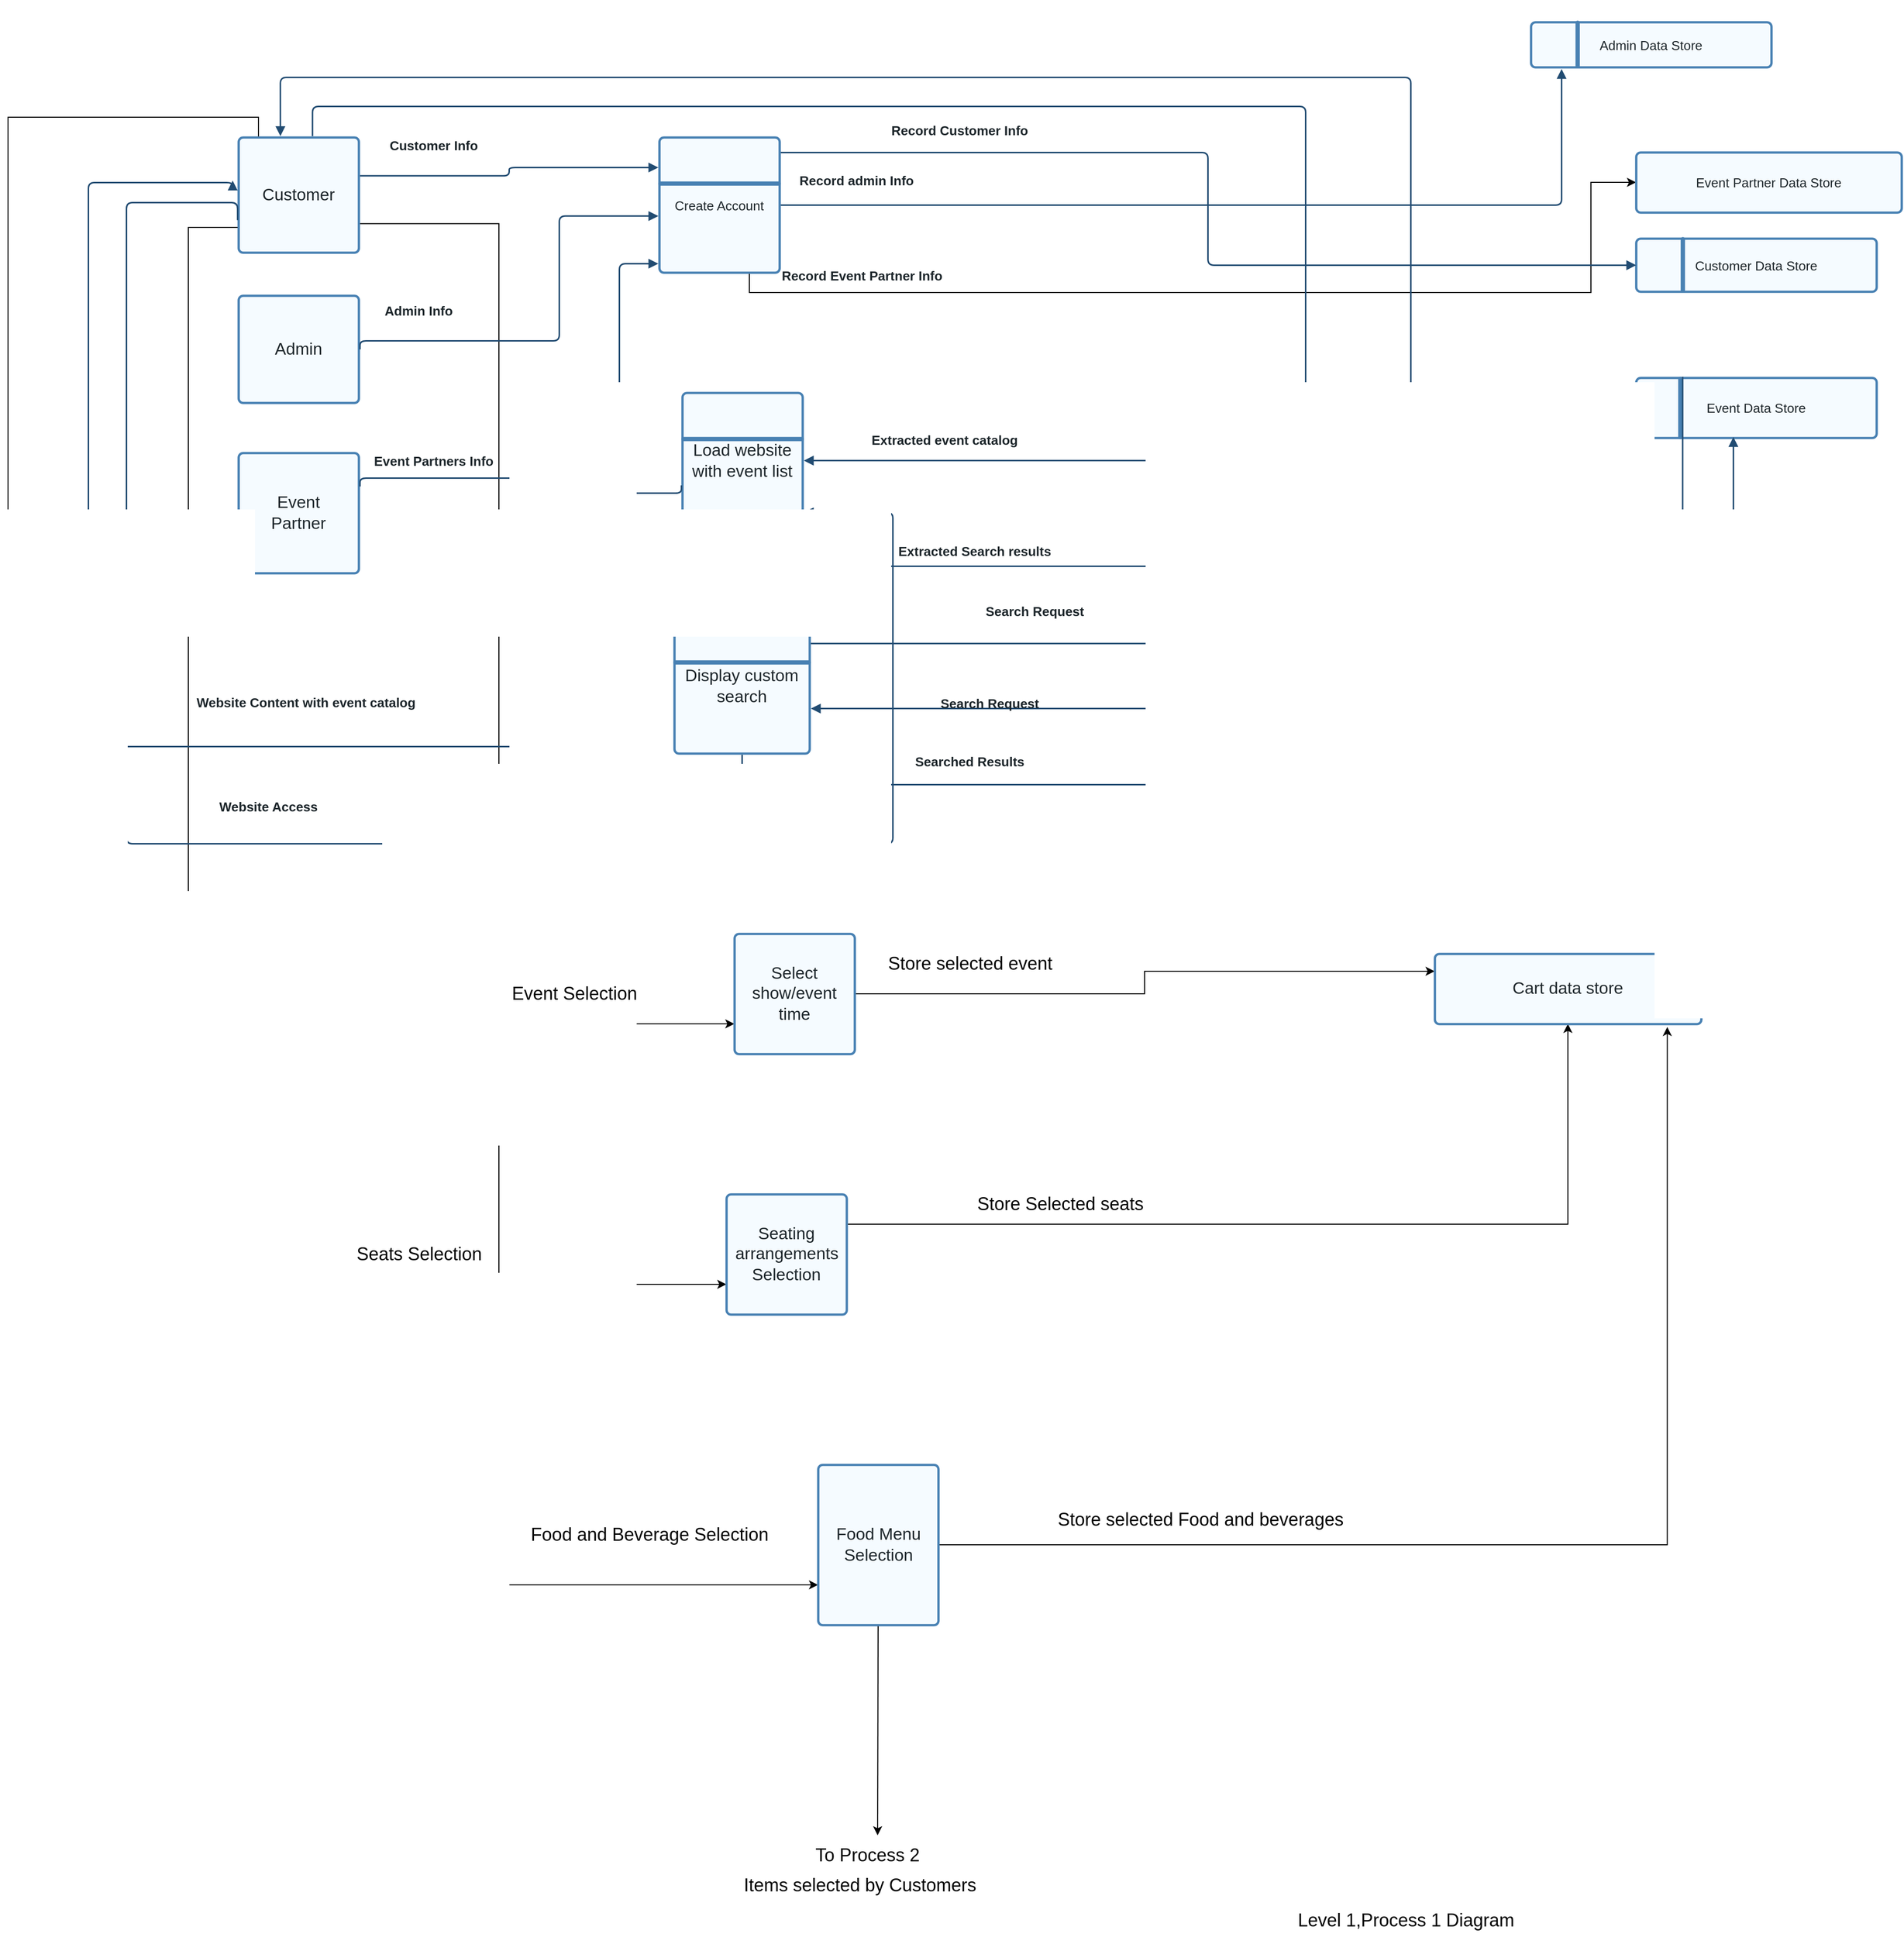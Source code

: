 <mxfile version="16.5.1" type="device" pages="2"><diagram id="uHnPJr3Z0ybSVuXb9RkO" name="Level 1 Process 1"><mxGraphModel dx="3553" dy="1749" grid="1" gridSize="10" guides="1" tooltips="1" connect="1" arrows="1" fold="1" page="1" pageScale="1" pageWidth="850" pageHeight="1100" math="0" shadow="0"><root><mxCell id="0"/><mxCell id="1" parent="0"/><mxCell id="eg8ZUWjt1p44N1MAd2cX-175" style="edgeStyle=orthogonalEdgeStyle;rounded=0;orthogonalLoop=1;jettySize=auto;html=1;exitX=0;exitY=0.75;exitDx=0;exitDy=0;entryX=0;entryY=0.75;entryDx=0;entryDy=0;" parent="1" source="eg8ZUWjt1p44N1MAd2cX-2" target="eg8ZUWjt1p44N1MAd2cX-171" edge="1"><mxGeometry relative="1" as="geometry"><Array as="points"><mxPoint x="180" y="255"/><mxPoint x="130" y="255"/><mxPoint x="130" y="1050"/></Array></mxGeometry></mxCell><mxCell id="eg8ZUWjt1p44N1MAd2cX-183" style="edgeStyle=orthogonalEdgeStyle;rounded=0;orthogonalLoop=1;jettySize=auto;html=1;exitX=0;exitY=0.25;exitDx=0;exitDy=0;entryX=0;entryY=0.75;entryDx=0;entryDy=0;fontSize=18;" parent="1" source="eg8ZUWjt1p44N1MAd2cX-2" target="eg8ZUWjt1p44N1MAd2cX-172" edge="1"><mxGeometry relative="1" as="geometry"><Array as="points"><mxPoint x="200" y="194"/><mxPoint x="200" y="145"/><mxPoint x="-50" y="145"/><mxPoint x="-50" y="1310"/></Array></mxGeometry></mxCell><mxCell id="eg8ZUWjt1p44N1MAd2cX-195" style="edgeStyle=orthogonalEdgeStyle;rounded=0;orthogonalLoop=1;jettySize=auto;html=1;exitX=1;exitY=0.75;exitDx=0;exitDy=0;entryX=0;entryY=0.75;entryDx=0;entryDy=0;fontSize=18;" parent="1" source="eg8ZUWjt1p44N1MAd2cX-2" target="eg8ZUWjt1p44N1MAd2cX-173" edge="1"><mxGeometry relative="1" as="geometry"><Array as="points"><mxPoint x="440" y="251"/><mxPoint x="440" y="1610"/></Array></mxGeometry></mxCell><UserObject label="Customer" lucidchartObjectId="2g6UubieuJuO" id="eg8ZUWjt1p44N1MAd2cX-2"><mxCell style="html=1;overflow=block;blockSpacing=1;whiteSpace=wrap;fontSize=16.7;fontColor=#1d262b;spacing=9;strokeColor=#4881b3;strokeOpacity=100;rounded=1;absoluteArcSize=1;arcSize=9;fillColor=#F5FBFF;strokeWidth=2.3;" parent="1" vertex="1"><mxGeometry x="180" y="165" width="120" height="115" as="geometry"/></mxCell></UserObject><UserObject label="Admin" lucidchartObjectId="Ui6Ug~4Gxux-" id="eg8ZUWjt1p44N1MAd2cX-3"><mxCell style="html=1;overflow=block;blockSpacing=1;whiteSpace=wrap;fontSize=16.7;fontColor=#1d262b;spacing=9;strokeColor=#4881b3;strokeOpacity=100;rounded=1;absoluteArcSize=1;arcSize=9;fillColor=#F5FBFF;strokeWidth=2.3;" parent="1" vertex="1"><mxGeometry x="180" y="323" width="120" height="107" as="geometry"/></mxCell></UserObject><UserObject label="Event Partner" lucidchartObjectId="Wi6UGMSWySHG" id="eg8ZUWjt1p44N1MAd2cX-4"><mxCell style="html=1;overflow=block;blockSpacing=1;whiteSpace=wrap;fontSize=16.7;fontColor=#1d262b;spacing=9;strokeColor=#4881b3;strokeOpacity=100;rounded=1;absoluteArcSize=1;arcSize=9;fillColor=#F5FBFF;strokeWidth=2.3;" parent="1" vertex="1"><mxGeometry x="180" y="480" width="120" height="120" as="geometry"/></mxCell></UserObject><UserObject label="Load website with event list" lucidchartObjectId="uj6U6ZIE4V.C" id="eg8ZUWjt1p44N1MAd2cX-5"><mxCell style="html=1;overflow=block;blockSpacing=1;whiteSpace=wrap;fontSize=16.7;fontColor=#1d262b;spacing=9;strokeColor=#4881b3;strokeOpacity=100;rounded=1;absoluteArcSize=1;arcSize=9;fillColor=#F5FBFF;strokeWidth=2.3;" parent="1" vertex="1"><mxGeometry x="623" y="420" width="120" height="135" as="geometry"/></mxCell></UserObject><UserObject label="Display custom search " lucidchartObjectId="xj6UJZnUZMKm" id="eg8ZUWjt1p44N1MAd2cX-6"><mxCell style="html=1;overflow=block;blockSpacing=1;whiteSpace=wrap;fontSize=16.7;fontColor=#1d262b;spacing=9;strokeColor=#4881b3;strokeOpacity=100;rounded=1;absoluteArcSize=1;arcSize=9;fillColor=#F5FBFF;strokeWidth=2.3;" parent="1" vertex="1"><mxGeometry x="615" y="645" width="135" height="135" as="geometry"/></mxCell></UserObject><mxCell id="eg8ZUWjt1p44N1MAd2cX-58" style="edgeStyle=orthogonalEdgeStyle;rounded=0;orthogonalLoop=1;jettySize=auto;html=1;exitX=0.75;exitY=1;exitDx=0;exitDy=0;entryX=0;entryY=0.5;entryDx=0;entryDy=0;" parent="1" source="eg8ZUWjt1p44N1MAd2cX-7" target="eg8ZUWjt1p44N1MAd2cX-23" edge="1"><mxGeometry relative="1" as="geometry"><mxPoint x="1550" y="240" as="targetPoint"/><Array as="points"><mxPoint x="690" y="320"/><mxPoint x="1530" y="320"/><mxPoint x="1530" y="210"/></Array></mxGeometry></mxCell><UserObject label="Create Account" lucidchartObjectId="Gq6UyA79NUvk" id="eg8ZUWjt1p44N1MAd2cX-7"><mxCell style="html=1;overflow=block;blockSpacing=1;whiteSpace=wrap;fontSize=13;fontColor=#1d262b;spacing=9;strokeColor=#4881b3;strokeOpacity=100;rounded=1;absoluteArcSize=1;arcSize=9;fillColor=#F5FBFF;strokeWidth=2.3;" parent="1" vertex="1"><mxGeometry x="600" y="165" width="120" height="135" as="geometry"/></mxCell></UserObject><UserObject label="" lucidchartObjectId="_r6U9FJnUyXT" id="eg8ZUWjt1p44N1MAd2cX-8"><mxCell style="html=1;jettySize=18;whiteSpace=wrap;fontSize=13;strokeColor=#224C72;strokeWidth=1.5;rounded=1;arcSize=12;edgeStyle=orthogonalEdgeStyle;startArrow=none;endArrow=block;endFill=1;exitX=1.009;exitY=0.333;exitPerimeter=0;entryX=-0.009;entryY=0.222;entryPerimeter=0;" parent="1" source="eg8ZUWjt1p44N1MAd2cX-2" target="eg8ZUWjt1p44N1MAd2cX-7" edge="1"><mxGeometry width="100" height="100" relative="1" as="geometry"><Array as="points"/></mxGeometry></mxCell></UserObject><UserObject label="" lucidchartObjectId="Cs6U8p8Kd5Us" id="eg8ZUWjt1p44N1MAd2cX-9"><mxCell style="html=1;jettySize=18;whiteSpace=wrap;fontSize=13;strokeColor=#224C72;strokeWidth=1.5;rounded=1;arcSize=12;edgeStyle=orthogonalEdgeStyle;startArrow=none;endArrow=block;endFill=1;exitX=1.009;exitY=0.278;exitPerimeter=0;entryX=-0.009;entryY=0.933;entryPerimeter=0;" parent="1" source="eg8ZUWjt1p44N1MAd2cX-4" target="eg8ZUWjt1p44N1MAd2cX-7" edge="1"><mxGeometry width="100" height="100" relative="1" as="geometry"><Array as="points"><mxPoint x="560" y="505"/><mxPoint x="560" y="291"/></Array></mxGeometry></mxCell></UserObject><UserObject label="" lucidchartObjectId="mt6Ut3Na9ooj" id="eg8ZUWjt1p44N1MAd2cX-10"><mxCell style="html=1;jettySize=18;whiteSpace=wrap;fontSize=13;strokeColor=#224C72;strokeWidth=1.5;rounded=1;arcSize=12;edgeStyle=orthogonalEdgeStyle;startArrow=none;endArrow=block;endFill=1;exitX=1.009;exitY=0.5;exitPerimeter=0;entryX=-0.009;entryY=0.581;entryPerimeter=0;" parent="1" source="eg8ZUWjt1p44N1MAd2cX-3" target="eg8ZUWjt1p44N1MAd2cX-7" edge="1"><mxGeometry width="100" height="100" relative="1" as="geometry"><Array as="points"><mxPoint x="500" y="368"/><mxPoint x="500" y="243"/></Array></mxGeometry></mxCell></UserObject><UserObject label="Customer Info" lucidchartObjectId="Ct6Uuc88Bf_1" id="eg8ZUWjt1p44N1MAd2cX-11"><mxCell style="html=1;overflow=block;blockSpacing=1;whiteSpace=wrap;fontSize=13;fontColor=#1d262b;fontStyle=1;spacing=3.8;strokeOpacity=0;fillOpacity=0;rounded=1;absoluteArcSize=1;arcSize=9;fillColor=#ffffff;strokeWidth=2.3;" parent="1" vertex="1"><mxGeometry x="285" y="150" width="180" height="45" as="geometry"/></mxCell></UserObject><UserObject label="Admin Info" lucidchartObjectId="mu6U0ZTmcSnt" id="eg8ZUWjt1p44N1MAd2cX-12"><mxCell style="html=1;overflow=block;blockSpacing=1;whiteSpace=wrap;fontSize=13;fontColor=#1d262b;fontStyle=1;spacing=3.8;strokeOpacity=0;fillOpacity=0;rounded=1;absoluteArcSize=1;arcSize=9;fillColor=#ffffff;strokeWidth=2.3;" parent="1" vertex="1"><mxGeometry x="270" y="315" width="180" height="45" as="geometry"/></mxCell></UserObject><UserObject label="Event Partners Info" lucidchartObjectId="Ou6UrQ92GSm2" id="eg8ZUWjt1p44N1MAd2cX-13"><mxCell style="html=1;overflow=block;blockSpacing=1;whiteSpace=wrap;fontSize=13;fontColor=#1d262b;fontStyle=1;spacing=3.8;strokeOpacity=0;fillOpacity=0;rounded=1;absoluteArcSize=1;arcSize=9;fillColor=#ffffff;strokeWidth=2.3;" parent="1" vertex="1"><mxGeometry x="285" y="465" width="180" height="45" as="geometry"/></mxCell></UserObject><UserObject label="Customer Data Store" lucidchartObjectId="Iw6UCWvCt6EN" id="eg8ZUWjt1p44N1MAd2cX-14"><mxCell style="html=1;overflow=block;blockSpacing=1;whiteSpace=wrap;fontSize=13;fontColor=#1d262b;spacing=9;strokeColor=#4881b3;strokeOpacity=100;rounded=1;absoluteArcSize=1;arcSize=9;fillColor=#F5FBFF;strokeWidth=2.3;" parent="1" vertex="1"><mxGeometry x="1575" y="266" width="240" height="53" as="geometry"/></mxCell></UserObject><UserObject label="" lucidchartObjectId="Vx6UIhs.2zZd" id="eg8ZUWjt1p44N1MAd2cX-15"><mxCell style="html=1;overflow=block;blockSpacing=1;whiteSpace=wrap;fontSize=13;spacing=0;strokeColor=#4881b3;strokeOpacity=100;rounded=1;absoluteArcSize=1;arcSize=9;rotation=-270;fillColor=#F5FBFF;strokeWidth=2.3;" parent="1" vertex="1"><mxGeometry x="1595" y="291" width="53" height="2" as="geometry"/></mxCell></UserObject><UserObject label="Event Data Store" lucidchartObjectId="yy6UFFzwboSb" id="eg8ZUWjt1p44N1MAd2cX-16"><mxCell style="html=1;overflow=block;blockSpacing=1;whiteSpace=wrap;fontSize=13;fontColor=#1d262b;spacing=9;strokeColor=#4881b3;strokeOpacity=100;rounded=1;absoluteArcSize=1;arcSize=9;fillColor=#F5FBFF;strokeWidth=2.3;" parent="1" vertex="1"><mxGeometry x="1575" y="405" width="240" height="60" as="geometry"/></mxCell></UserObject><UserObject label="" lucidchartObjectId="yy6U-O9Lr07h" id="eg8ZUWjt1p44N1MAd2cX-17"><mxCell style="html=1;overflow=block;blockSpacing=1;whiteSpace=wrap;fontSize=13;spacing=0;strokeColor=#4881b3;strokeOpacity=100;rounded=1;absoluteArcSize=1;arcSize=9;rotation=-270;fillColor=#F5FBFF;strokeWidth=2.3;" parent="1" vertex="1"><mxGeometry x="1589" y="434" width="60" height="2" as="geometry"/></mxCell></UserObject><UserObject label="" lucidchartObjectId="uz6UaJABCZmK" id="eg8ZUWjt1p44N1MAd2cX-18"><mxCell style="html=1;jettySize=18;whiteSpace=wrap;fontSize=13;strokeColor=#224C72;strokeWidth=1.5;rounded=1;arcSize=12;edgeStyle=orthogonalEdgeStyle;startArrow=none;endArrow=block;endFill=1;exitX=1.009;exitY=0.111;exitPerimeter=0;entryX=0;entryY=0.5;entryDx=0;entryDy=0;" parent="1" source="eg8ZUWjt1p44N1MAd2cX-7" target="eg8ZUWjt1p44N1MAd2cX-14" edge="1"><mxGeometry width="100" height="100" relative="1" as="geometry"><Array as="points"/><mxPoint x="1550" y="265" as="targetPoint"/></mxGeometry></mxCell></UserObject><UserObject label="Record Customer Info" lucidchartObjectId="PA6UTse36.Lf" id="eg8ZUWjt1p44N1MAd2cX-19"><mxCell style="html=1;overflow=block;blockSpacing=1;whiteSpace=wrap;fontSize=13;fontColor=#1d262b;fontStyle=1;spacing=3.8;strokeOpacity=0;fillOpacity=0;rounded=1;absoluteArcSize=1;arcSize=9;fillColor=#ffffff;strokeWidth=2.3;" parent="1" vertex="1"><mxGeometry x="810" y="135" width="180" height="45" as="geometry"/></mxCell></UserObject><UserObject label="Admin Data Store" lucidchartObjectId="lD6Uk49c8NKq" id="eg8ZUWjt1p44N1MAd2cX-20"><mxCell style="html=1;overflow=block;blockSpacing=1;whiteSpace=wrap;fontSize=13;fontColor=#1d262b;spacing=9;strokeColor=#4881b3;strokeOpacity=100;rounded=1;absoluteArcSize=1;arcSize=9;fillColor=#F5FBFF;strokeWidth=2.3;" parent="1" vertex="1"><mxGeometry x="1470" y="50" width="240" height="45" as="geometry"/></mxCell></UserObject><UserObject label="" lucidchartObjectId="lD6U1OSmJDqd" id="eg8ZUWjt1p44N1MAd2cX-21"><mxCell style="html=1;overflow=block;blockSpacing=1;whiteSpace=wrap;fontSize=13;spacing=0;strokeColor=#4881b3;strokeOpacity=100;rounded=1;absoluteArcSize=1;arcSize=9;rotation=-270;fillColor=#F5FBFF;strokeWidth=2.3;" parent="1" vertex="1"><mxGeometry x="1494" y="71" width="45" height="2" as="geometry"/></mxCell></UserObject><UserObject label="" lucidchartObjectId="UF6UHZ5llcVq" id="eg8ZUWjt1p44N1MAd2cX-22"><mxCell style="html=1;overflow=block;blockSpacing=1;whiteSpace=wrap;fontSize=13;spacing=3.8;strokeOpacity=0;fillOpacity=0;rounded=1;absoluteArcSize=1;arcSize=9;fillColor=#ffffff;strokeWidth=2.3;" parent="1" vertex="1"><mxGeometry x="225" y="30" width="180" height="45" as="geometry"/></mxCell></UserObject><UserObject label="&lt;span style=&quot;color: rgba(0 , 0 , 0 , 0) ; font-family: monospace ; font-size: 0px&quot;&gt;%3CmxGraphModel%3E%3Croot%3E%3CmxCell%20id%3D%220%22%2F%3E%3CmxCell%20id%3D%221%22%20parent%3D%220%22%2F%3E%3CUserObject%20label%3D%22%22%20lucidchartObjectId%3D%22Vx6UIhs.2zZd%22%20id%3D%222%22%3E%3CmxCell%20style%3D%22html%3D1%3Boverflow%3Dblock%3BblockSpacing%3D1%3BwhiteSpace%3Dwrap%3BfontSize%3D13%3Bspacing%3D0%3BstrokeColor%3D%234881b3%3BstrokeOpacity%3D100%3Brounded%3D1%3BabsoluteArcSize%3D1%3BarcSize%3D9%3Brotation%3D-270%3BfillColor%3D%23F5FBFF%3BstrokeWidth%3D2.3%3B%22%20vertex%3D%221%22%20parent%3D%221%22%3E%3CmxGeometry%20x%3D%221595%22%20y%3D%22291%22%20width%3D%2253%22%20height%3D%222%22%20as%3D%22geometry%22%2F%3E%3C%2FmxCell%3E%3C%2FUserObject%3E%3C%2Froot%3E%3C%2FmxGraphModel%3E&lt;/span&gt;Event Partner Data Store" lucidchartObjectId="XG6UpwCtYK6q" id="eg8ZUWjt1p44N1MAd2cX-23"><mxCell style="html=1;overflow=block;blockSpacing=1;whiteSpace=wrap;fontSize=13;fontColor=#1d262b;spacing=9;strokeColor=#4881b3;strokeOpacity=100;rounded=1;absoluteArcSize=1;arcSize=9;fillColor=#F5FBFF;strokeWidth=2.3;" parent="1" vertex="1"><mxGeometry x="1575" y="180" width="265" height="60" as="geometry"/></mxCell></UserObject><UserObject label="" lucidchartObjectId="jK6UVLtEENnm" id="eg8ZUWjt1p44N1MAd2cX-24"><mxCell style="html=1;overflow=block;blockSpacing=1;whiteSpace=wrap;fontSize=13;spacing=0;strokeColor=#4881b3;strokeOpacity=100;rounded=1;absoluteArcSize=1;arcSize=9;fillColor=#F5FBFF;strokeWidth=2.3;" parent="1" vertex="1"><mxGeometry x="600" y="210" width="120" height="2" as="geometry"/></mxCell></UserObject><UserObject label="" lucidchartObjectId="wK6UpboOoAg_" id="eg8ZUWjt1p44N1MAd2cX-25"><mxCell style="html=1;overflow=block;blockSpacing=1;whiteSpace=wrap;fontSize=13;spacing=0;strokeColor=#4881b3;strokeOpacity=100;rounded=1;absoluteArcSize=1;arcSize=9;fillColor=#F5FBFF;strokeWidth=2.3;" parent="1" vertex="1"><mxGeometry x="623" y="465" width="120" height="2" as="geometry"/></mxCell></UserObject><UserObject label="" lucidchartObjectId="JK6UcQFf8AtA" id="eg8ZUWjt1p44N1MAd2cX-26"><mxCell style="html=1;overflow=block;blockSpacing=1;whiteSpace=wrap;fontSize=13;spacing=0;strokeColor=#4881b3;strokeOpacity=100;rounded=1;absoluteArcSize=1;arcSize=9;fillColor=#F5FBFF;strokeWidth=2.3;" parent="1" vertex="1"><mxGeometry x="615" y="688" width="135" height="2" as="geometry"/></mxCell></UserObject><UserObject label="Website Access" lucidchartObjectId="qT6UegemCWSM" id="eg8ZUWjt1p44N1MAd2cX-27"><mxCell style="html=1;overflow=block;blockSpacing=1;whiteSpace=wrap;fontSize=13;fontColor=#1d262b;fontStyle=1;spacing=3.8;strokeOpacity=0;fillOpacity=0;rounded=1;absoluteArcSize=1;arcSize=9;fillColor=#ffffff;strokeWidth=2.3;" parent="1" vertex="1"><mxGeometry x="120" y="810" width="180" height="45" as="geometry"/></mxCell></UserObject><UserObject label="" lucidchartObjectId="FU6Up.E-4Wz5" id="eg8ZUWjt1p44N1MAd2cX-28"><mxCell style="html=1;jettySize=18;whiteSpace=wrap;fontSize=13;strokeColor=#224C72;strokeWidth=1.5;rounded=1;arcSize=12;edgeStyle=orthogonalEdgeStyle;startArrow=none;endArrow=block;endFill=1;exitX=-0.005;exitY=0.5;exitPerimeter=0;entryX=1.009;entryY=0.5;entryPerimeter=0;" parent="1" source="eg8ZUWjt1p44N1MAd2cX-16" target="eg8ZUWjt1p44N1MAd2cX-5" edge="1"><mxGeometry width="100" height="100" relative="1" as="geometry"><Array as="points"/></mxGeometry></mxCell></UserObject><UserObject label="Extracted event  catalog" lucidchartObjectId="IU6U8Ef688Eq" id="eg8ZUWjt1p44N1MAd2cX-29"><mxCell style="html=1;overflow=block;blockSpacing=1;whiteSpace=wrap;fontSize=13;fontColor=#1d262b;fontStyle=1;spacing=3.8;strokeOpacity=0;fillOpacity=0;rounded=1;absoluteArcSize=1;arcSize=9;fillColor=#ffffff;strokeWidth=2.3;" parent="1" vertex="1"><mxGeometry x="795" y="444" width="180" height="45" as="geometry"/></mxCell></UserObject><UserObject label="" lucidchartObjectId="nV6Uxim5K~WJ" id="eg8ZUWjt1p44N1MAd2cX-30"><mxCell style="html=1;jettySize=18;whiteSpace=wrap;fontSize=13;strokeColor=#224C72;strokeWidth=1.5;rounded=1;arcSize=12;edgeStyle=orthogonalEdgeStyle;startArrow=none;endArrow=block;endFill=1;exitX=-0.009;exitY=0.717;exitPerimeter=0;entryX=1.009;entryY=0.883;entryPerimeter=0;" parent="1" source="eg8ZUWjt1p44N1MAd2cX-2" target="eg8ZUWjt1p44N1MAd2cX-5" edge="1"><mxGeometry width="100" height="100" relative="1" as="geometry"><Array as="points"><mxPoint x="68" y="230"/><mxPoint x="68" y="870"/><mxPoint x="833" y="870"/><mxPoint x="833" y="539"/></Array></mxGeometry></mxCell></UserObject><UserObject label="" lucidchartObjectId="CX6UaIkVCV_~" id="eg8ZUWjt1p44N1MAd2cX-31"><mxCell style="html=1;jettySize=18;whiteSpace=wrap;fontSize=13;strokeColor=#224C72;strokeWidth=1.5;rounded=1;arcSize=12;edgeStyle=orthogonalEdgeStyle;startArrow=none;endArrow=block;endFill=1;exitX=-0.009;exitY=0.683;exitPerimeter=0;entryX=-0.05;entryY=0.374;entryDx=0;entryDy=0;entryPerimeter=0;" parent="1" source="eg8ZUWjt1p44N1MAd2cX-5" target="eg8ZUWjt1p44N1MAd2cX-2" edge="1"><mxGeometry width="100" height="100" relative="1" as="geometry"><Array as="points"><mxPoint x="622" y="520"/><mxPoint x="540" y="520"/><mxPoint x="540" y="773"/><mxPoint x="30" y="773"/><mxPoint x="30" y="210"/><mxPoint x="174" y="210"/></Array><mxPoint x="150" y="210" as="targetPoint"/></mxGeometry></mxCell></UserObject><UserObject label="Website Content with event catalog" lucidchartObjectId="UX6U78vn--uU" id="eg8ZUWjt1p44N1MAd2cX-32"><mxCell style="html=1;overflow=block;blockSpacing=1;whiteSpace=wrap;fontSize=13;fontColor=#1d262b;fontStyle=1;spacing=3.8;strokeOpacity=0;fillOpacity=0;rounded=1;absoluteArcSize=1;arcSize=9;fillColor=#ffffff;strokeWidth=2.3;" parent="1" vertex="1"><mxGeometry x="120" y="707" width="255" height="43" as="geometry"/></mxCell></UserObject><UserObject label="" lucidchartObjectId="1Z6UHREsYd-C" id="eg8ZUWjt1p44N1MAd2cX-33"><mxCell style="html=1;jettySize=18;whiteSpace=wrap;fontSize=13;strokeColor=#224C72;strokeWidth=1.5;rounded=1;arcSize=12;edgeStyle=orthogonalEdgeStyle;startArrow=none;endArrow=block;endFill=1;exitX=0.614;exitY=-0.012;exitPerimeter=0;entryX=1.008;entryY=0.667;entryPerimeter=0;" parent="1" source="eg8ZUWjt1p44N1MAd2cX-2" target="eg8ZUWjt1p44N1MAd2cX-6" edge="1"><mxGeometry width="100" height="100" relative="1" as="geometry"><Array as="points"><mxPoint x="254" y="134"/><mxPoint x="1245" y="134"/><mxPoint x="1245" y="735"/></Array></mxGeometry></mxCell></UserObject><UserObject label="Search Request " lucidchartObjectId="n06UtxQ4Y1Bf" id="eg8ZUWjt1p44N1MAd2cX-34"><mxCell style="html=1;overflow=block;blockSpacing=1;whiteSpace=wrap;fontSize=13;fontColor=#1d262b;fontStyle=1;spacing=3.8;strokeOpacity=0;fillOpacity=0;rounded=1;absoluteArcSize=1;arcSize=9;fillColor=#ffffff;strokeWidth=2.3;" parent="1" vertex="1"><mxGeometry x="840" y="707" width="180" height="45" as="geometry"/></mxCell></UserObject><UserObject label="" lucidchartObjectId="N16U.3zSQbNZ" id="eg8ZUWjt1p44N1MAd2cX-35"><mxCell style="html=1;jettySize=18;whiteSpace=wrap;fontSize=13;strokeColor=#224C72;strokeWidth=1.5;rounded=1;arcSize=12;edgeStyle=orthogonalEdgeStyle;startArrow=none;endArrow=block;endFill=1;exitX=0.5;exitY=1.008;exitPerimeter=0;entryX=0.347;entryY=-0.012;entryPerimeter=0;" parent="1" source="eg8ZUWjt1p44N1MAd2cX-6" target="eg8ZUWjt1p44N1MAd2cX-2" edge="1"><mxGeometry width="100" height="100" relative="1" as="geometry"><Array as="points"><mxPoint x="683" y="811"/><mxPoint x="1350" y="811"/><mxPoint x="1350" y="105"/><mxPoint x="222" y="105"/></Array></mxGeometry></mxCell></UserObject><UserObject label="Searched Results" lucidchartObjectId="f26UfuNS2Zy~" id="eg8ZUWjt1p44N1MAd2cX-36"><mxCell style="html=1;overflow=block;blockSpacing=1;whiteSpace=wrap;fontSize=13;fontColor=#1d262b;fontStyle=1;spacing=3.8;strokeOpacity=0;fillOpacity=0;rounded=1;absoluteArcSize=1;arcSize=9;fillColor=#ffffff;strokeWidth=2.3;" parent="1" vertex="1"><mxGeometry x="820" y="765" width="180" height="45" as="geometry"/></mxCell></UserObject><UserObject label="" lucidchartObjectId="w56Upz6tdMt~" id="eg8ZUWjt1p44N1MAd2cX-37"><mxCell style="html=1;jettySize=18;whiteSpace=wrap;fontSize=13;strokeColor=#224C72;strokeWidth=1.5;rounded=1;arcSize=12;edgeStyle=orthogonalEdgeStyle;startArrow=none;endArrow=block;endFill=1;exitX=1.009;exitY=0.5;exitPerimeter=0;entryX=0.127;entryY=1.036;entryPerimeter=0;entryDx=0;entryDy=0;" parent="1" source="eg8ZUWjt1p44N1MAd2cX-7" target="eg8ZUWjt1p44N1MAd2cX-20" edge="1"><mxGeometry width="100" height="100" relative="1" as="geometry"><Array as="points"/></mxGeometry></mxCell></UserObject><UserObject label="Record admin Info" lucidchartObjectId="C56U00m_sbYs" id="eg8ZUWjt1p44N1MAd2cX-38"><mxCell style="html=1;overflow=block;blockSpacing=1;whiteSpace=wrap;fontSize=13;fontColor=#1d262b;fontStyle=1;align=left;spacing=3.8;verticalAlign=top;strokeColor=none;fillOpacity=0;fillColor=#ffffff;strokeWidth=0;" parent="1" vertex="1"><mxGeometry x="737" y="198" width="163" height="45" as="geometry"/></mxCell></UserObject><UserObject label="&lt;div style=&quot;display: flex; justify-content: center; text-align: center; align-items: baseline; font-size: 0; line-height: 1.25;margin-top: -2px;&quot;&gt;&lt;span&gt;&lt;span style=&quot;font-size:13px;color:#1d262b;&quot;&gt;&lt;span style=&quot;font-size:13px;color:#1d262b;&quot;&gt;    &lt;/span&gt;&lt;span style=&quot;font-size:13px;color:#1d262b;font-weight: bold;&quot;&gt;Record Event Partner Info&lt;/span&gt;&lt;/span&gt;&lt;/span&gt;&lt;/div&gt;" lucidchartObjectId="z66UxwKeH6zL" id="eg8ZUWjt1p44N1MAd2cX-40"><mxCell style="html=1;overflow=block;blockSpacing=1;whiteSpace=wrap;fontSize=13;spacing=3.8;strokeOpacity=0;fillOpacity=0;rounded=1;absoluteArcSize=1;arcSize=9;fillColor=#ffffff;strokeWidth=2.3;" parent="1" vertex="1"><mxGeometry x="705" y="280" width="195" height="50" as="geometry"/></mxCell></UserObject><UserObject label="" lucidchartObjectId="B86UTs76g2wy" id="eg8ZUWjt1p44N1MAd2cX-41"><mxCell style="html=1;jettySize=18;whiteSpace=wrap;fontSize=13;strokeColor=#224C72;strokeWidth=1.5;rounded=1;arcSize=12;edgeStyle=orthogonalEdgeStyle;startArrow=none;endArrow=block;endFill=1;exitX=1.008;exitY=0.186;exitPerimeter=0;entryX=0.404;entryY=0.983;entryPerimeter=0;entryDx=0;entryDy=0;" parent="1" source="eg8ZUWjt1p44N1MAd2cX-6" target="eg8ZUWjt1p44N1MAd2cX-16" edge="1"><mxGeometry width="100" height="100" relative="1" as="geometry"><Array as="points"/></mxGeometry></mxCell></UserObject><UserObject label="Search Request" lucidchartObjectId="Y86UUl3d1HlN" id="eg8ZUWjt1p44N1MAd2cX-42"><mxCell style="html=1;overflow=block;blockSpacing=1;whiteSpace=wrap;fontSize=13;fontColor=#1d262b;fontStyle=1;spacing=3.8;strokeOpacity=0;fillOpacity=0;rounded=1;absoluteArcSize=1;arcSize=9;fillColor=#ffffff;strokeWidth=2.3;" parent="1" vertex="1"><mxGeometry x="885" y="615" width="180" height="45" as="geometry"/></mxCell></UserObject><UserObject label="Extracted Search results" lucidchartObjectId="G96Up~vgjgvF" id="eg8ZUWjt1p44N1MAd2cX-43"><mxCell style="html=1;overflow=block;blockSpacing=1;whiteSpace=wrap;fontSize=13;fontColor=#1d262b;fontStyle=1;spacing=3.8;strokeOpacity=0;fillOpacity=0;rounded=1;absoluteArcSize=1;arcSize=9;fillColor=#ffffff;strokeWidth=2.3;" parent="1" vertex="1"><mxGeometry x="825" y="555" width="180" height="45" as="geometry"/></mxCell></UserObject><UserObject label="" lucidchartObjectId="kf7UeNG2PlKL" id="eg8ZUWjt1p44N1MAd2cX-46"><mxCell style="html=1;jettySize=18;whiteSpace=wrap;fontSize=13;strokeColor=#224C72;strokeWidth=1.5;rounded=1;arcSize=12;edgeStyle=orthogonalEdgeStyle;startArrow=none;endArrow=block;endFill=1;exitX=0.193;exitY=-0.019;exitPerimeter=0;" parent="1" source="eg8ZUWjt1p44N1MAd2cX-16" edge="1"><mxGeometry width="100" height="100" relative="1" as="geometry"><Array as="points"><mxPoint x="1621" y="593"/><mxPoint x="730" y="593"/><mxPoint x="730" y="648"/></Array><mxPoint x="730" y="648" as="targetPoint"/></mxGeometry></mxCell></UserObject><mxCell id="eg8ZUWjt1p44N1MAd2cX-180" style="edgeStyle=orthogonalEdgeStyle;rounded=0;orthogonalLoop=1;jettySize=auto;html=1;exitX=1;exitY=0.5;exitDx=0;exitDy=0;entryX=0;entryY=0.25;entryDx=0;entryDy=0;fontSize=18;" parent="1" source="eg8ZUWjt1p44N1MAd2cX-171" target="eg8ZUWjt1p44N1MAd2cX-178" edge="1"><mxGeometry relative="1" as="geometry"/></mxCell><UserObject label="Select show/event  time" lucidchartObjectId="FV6U89ZczYlH" id="eg8ZUWjt1p44N1MAd2cX-171"><mxCell style="html=1;overflow=block;blockSpacing=1;whiteSpace=wrap;fontSize=16.7;fontColor=#1d262b;spacing=9;strokeColor=#4881b3;strokeOpacity=100;rounded=1;absoluteArcSize=1;arcSize=9;fillColor=#F5FBFF;strokeWidth=2.3;" parent="1" vertex="1"><mxGeometry x="675" y="960" width="120" height="120" as="geometry"/></mxCell></UserObject><mxCell id="eg8ZUWjt1p44N1MAd2cX-186" style="edgeStyle=orthogonalEdgeStyle;rounded=0;orthogonalLoop=1;jettySize=auto;html=1;exitX=1;exitY=0.25;exitDx=0;exitDy=0;entryX=0.5;entryY=1;entryDx=0;entryDy=0;fontSize=18;" parent="1" source="eg8ZUWjt1p44N1MAd2cX-172" target="eg8ZUWjt1p44N1MAd2cX-178" edge="1"><mxGeometry relative="1" as="geometry"/></mxCell><UserObject label=" Seating arrangements Selection" lucidchartObjectId="QZ6U8_5dFnH1" id="eg8ZUWjt1p44N1MAd2cX-172"><mxCell style="html=1;overflow=block;blockSpacing=1;whiteSpace=wrap;fontSize=16.7;fontColor=#1d262b;spacing=9;strokeColor=#4881b3;strokeOpacity=100;rounded=1;absoluteArcSize=1;arcSize=9;fillColor=#F5FBFF;strokeWidth=2.3;" parent="1" vertex="1"><mxGeometry x="667" y="1220" width="120" height="120" as="geometry"/></mxCell></UserObject><mxCell id="eg8ZUWjt1p44N1MAd2cX-198" style="edgeStyle=orthogonalEdgeStyle;rounded=0;orthogonalLoop=1;jettySize=auto;html=1;exitX=1;exitY=0.5;exitDx=0;exitDy=0;entryX=0.873;entryY=1.044;entryDx=0;entryDy=0;entryPerimeter=0;fontSize=18;" parent="1" source="eg8ZUWjt1p44N1MAd2cX-173" target="eg8ZUWjt1p44N1MAd2cX-178" edge="1"><mxGeometry relative="1" as="geometry"/></mxCell><mxCell id="eg8ZUWjt1p44N1MAd2cX-201" style="edgeStyle=orthogonalEdgeStyle;rounded=0;orthogonalLoop=1;jettySize=auto;html=1;exitX=0.5;exitY=1;exitDx=0;exitDy=0;fontSize=18;" parent="1" source="eg8ZUWjt1p44N1MAd2cX-173" edge="1"><mxGeometry relative="1" as="geometry"><mxPoint x="818" y="1860" as="targetPoint"/></mxGeometry></mxCell><UserObject label="Food Menu Selection" lucidchartObjectId="z16U48kD5lKO" id="eg8ZUWjt1p44N1MAd2cX-173"><mxCell style="html=1;overflow=block;blockSpacing=1;whiteSpace=wrap;fontSize=16.7;fontColor=#1d262b;spacing=9;strokeColor=#4881b3;strokeOpacity=100;rounded=1;absoluteArcSize=1;arcSize=9;fillColor=#F5FBFF;strokeWidth=2.3;" parent="1" vertex="1"><mxGeometry x="758.5" y="1490" width="120" height="160" as="geometry"/></mxCell></UserObject><mxCell id="eg8ZUWjt1p44N1MAd2cX-176" value="&lt;font style=&quot;font-size: 18px&quot;&gt;Event Selection&lt;/font&gt;" style="text;html=1;align=center;verticalAlign=middle;resizable=0;points=[];autosize=1;strokeColor=none;fillColor=none;" parent="1" vertex="1"><mxGeometry x="445" y="1010" width="140" height="20" as="geometry"/></mxCell><UserObject label="    Cart data store" lucidchartObjectId="S36UUqfqTRoG" id="eg8ZUWjt1p44N1MAd2cX-178"><mxCell style="html=1;overflow=block;blockSpacing=1;whiteSpace=wrap;fontSize=16.7;fontColor=#1d262b;spacing=3.8;strokeColor=#4881b3;strokeOpacity=100;rounded=1;absoluteArcSize=1;arcSize=9;fillColor=#F5FBFF;strokeWidth=2.3;" parent="1" vertex="1"><mxGeometry x="1374" y="980" width="266" height="70" as="geometry"/></mxCell></UserObject><mxCell id="eg8ZUWjt1p44N1MAd2cX-181" value="Store selected event" style="text;html=1;align=center;verticalAlign=middle;resizable=0;points=[];autosize=1;strokeColor=none;fillColor=none;fontSize=18;" parent="1" vertex="1"><mxGeometry x="820" y="975" width="180" height="30" as="geometry"/></mxCell><mxCell id="eg8ZUWjt1p44N1MAd2cX-184" value="Seats Selection" style="text;html=1;align=center;verticalAlign=middle;resizable=0;points=[];autosize=1;strokeColor=none;fillColor=none;fontSize=18;" parent="1" vertex="1"><mxGeometry x="290" y="1265" width="140" height="30" as="geometry"/></mxCell><mxCell id="eg8ZUWjt1p44N1MAd2cX-187" value="Store Selected seats" style="text;html=1;align=center;verticalAlign=middle;resizable=0;points=[];autosize=1;strokeColor=none;fillColor=none;fontSize=18;" parent="1" vertex="1"><mxGeometry x="910" y="1215" width="180" height="30" as="geometry"/></mxCell><mxCell id="eg8ZUWjt1p44N1MAd2cX-196" value="Food and Beverage Selection" style="text;html=1;align=center;verticalAlign=middle;resizable=0;points=[];autosize=1;strokeColor=none;fillColor=none;fontSize=18;" parent="1" vertex="1"><mxGeometry x="465" y="1545" width="250" height="30" as="geometry"/></mxCell><mxCell id="eg8ZUWjt1p44N1MAd2cX-199" value="Store selected Food and beverages" style="text;html=1;align=center;verticalAlign=middle;resizable=0;points=[];autosize=1;strokeColor=none;fillColor=none;fontSize=18;" parent="1" vertex="1"><mxGeometry x="990" y="1530" width="300" height="30" as="geometry"/></mxCell><mxCell id="eg8ZUWjt1p44N1MAd2cX-203" value="To Process 2&amp;nbsp;" style="text;html=1;align=center;verticalAlign=middle;resizable=0;points=[];autosize=1;strokeColor=none;fillColor=none;fontSize=18;" parent="1" vertex="1"><mxGeometry x="750" y="1865" width="120" height="30" as="geometry"/></mxCell><mxCell id="eg8ZUWjt1p44N1MAd2cX-204" value="Items selected by Customers" style="text;html=1;align=center;verticalAlign=middle;resizable=0;points=[];autosize=1;strokeColor=none;fillColor=none;fontSize=18;" parent="1" vertex="1"><mxGeometry x="675" y="1895" width="250" height="30" as="geometry"/></mxCell><mxCell id="eg8ZUWjt1p44N1MAd2cX-205" value="Level 1,Process 1 Diagram" style="text;html=1;align=center;verticalAlign=middle;resizable=0;points=[];autosize=1;strokeColor=none;fillColor=none;fontSize=18;" parent="1" vertex="1"><mxGeometry x="1230" y="1930" width="230" height="30" as="geometry"/></mxCell></root></mxGraphModel></diagram><diagram id="gYOLnX-DS2zV6eBQ8t2D" name="Level 0"><mxGraphModel dx="4270" dy="2213" grid="1" gridSize="10" guides="1" tooltips="1" connect="1" arrows="1" fold="1" page="1" pageScale="1" pageWidth="850" pageHeight="1100" math="0" shadow="0"><root><mxCell id="TTISRv1OxCoSVVv2810u-0"/><mxCell id="TTISRv1OxCoSVVv2810u-1" parent="TTISRv1OxCoSVVv2810u-0"/><mxCell id="EBylMHB_srUY__6r-qVd-2" style="edgeStyle=orthogonalEdgeStyle;rounded=0;orthogonalLoop=1;jettySize=auto;html=1;exitX=0.25;exitY=0;exitDx=0;exitDy=0;entryX=0.75;entryY=0;entryDx=0;entryDy=0;" parent="TTISRv1OxCoSVVv2810u-1" source="67DNJJbqXBD3yM1Eujt3-0" target="G_HuoLR_r_E6zJSq5_yj-0" edge="1"><mxGeometry relative="1" as="geometry"><Array as="points"><mxPoint x="129"/><mxPoint x="760"/><mxPoint x="760" y="200"/></Array></mxGeometry></mxCell><mxCell id="VbGjdqzlPjfT0FixwiHX-0" style="edgeStyle=orthogonalEdgeStyle;rounded=0;orthogonalLoop=1;jettySize=auto;html=1;exitX=1;exitY=0.25;exitDx=0;exitDy=0;entryX=0.25;entryY=0;entryDx=0;entryDy=0;fontSize=13;" parent="TTISRv1OxCoSVVv2810u-1" source="67DNJJbqXBD3yM1Eujt3-0" target="G_HuoLR_r_E6zJSq5_yj-0" edge="1"><mxGeometry relative="1" as="geometry"/></mxCell><mxCell id="oukNjI4cWPcSr4XECn7S-3" style="edgeStyle=orthogonalEdgeStyle;rounded=0;orthogonalLoop=1;jettySize=auto;html=1;exitX=0.5;exitY=0;exitDx=0;exitDy=0;entryX=0.405;entryY=-0.017;entryDx=0;entryDy=0;entryPerimeter=0;fontSize=15;" parent="TTISRv1OxCoSVVv2810u-1" source="67DNJJbqXBD3yM1Eujt3-0" target="G_HuoLR_r_E6zJSq5_yj-0" edge="1"><mxGeometry relative="1" as="geometry"/></mxCell><mxCell id="oukNjI4cWPcSr4XECn7S-4" style="edgeStyle=orthogonalEdgeStyle;rounded=0;orthogonalLoop=1;jettySize=auto;html=1;exitX=0.25;exitY=0;exitDx=0;exitDy=0;entryX=0.626;entryY=-0.017;entryDx=0;entryDy=0;entryPerimeter=0;fontSize=15;" parent="TTISRv1OxCoSVVv2810u-1" source="67DNJJbqXBD3yM1Eujt3-0" target="G_HuoLR_r_E6zJSq5_yj-0" edge="1"><mxGeometry relative="1" as="geometry"><Array as="points"><mxPoint x="150" y="90"/><mxPoint x="150" y="30"/><mxPoint x="720" y="30"/></Array></mxGeometry></mxCell><mxCell id="1OjoNZA038igyY2TmVTE-0" style="edgeStyle=orthogonalEdgeStyle;rounded=0;orthogonalLoop=1;jettySize=auto;html=1;exitX=0.5;exitY=1;exitDx=0;exitDy=0;entryX=0;entryY=0.25;entryDx=0;entryDy=0;fontSize=15;" parent="TTISRv1OxCoSVVv2810u-1" source="67DNJJbqXBD3yM1Eujt3-0" target="G_HuoLR_r_E6zJSq5_yj-0" edge="1"><mxGeometry relative="1" as="geometry"/></mxCell><mxCell id="Hwr0fu98gX7HSck8oYUB-7" style="edgeStyle=orthogonalEdgeStyle;rounded=0;orthogonalLoop=1;jettySize=auto;html=1;exitX=0;exitY=0.5;exitDx=0;exitDy=0;fontSize=13;entryX=0.25;entryY=1;entryDx=0;entryDy=0;" parent="TTISRv1OxCoSVVv2810u-1" source="67DNJJbqXBD3yM1Eujt3-0" target="dxazvupR3Fovfw0RlbCb-0" edge="1"><mxGeometry relative="1" as="geometry"><mxPoint x="-110" y="1030" as="targetPoint"/><Array as="points"><mxPoint x="10" y="180"/><mxPoint x="10" y="1720"/><mxPoint x="630" y="1720"/></Array></mxGeometry></mxCell><mxCell id="Hwr0fu98gX7HSck8oYUB-57" style="edgeStyle=orthogonalEdgeStyle;rounded=0;orthogonalLoop=1;jettySize=auto;html=1;exitX=0.5;exitY=1;exitDx=0;exitDy=0;entryX=0;entryY=0.75;entryDx=0;entryDy=0;fontSize=13;" parent="TTISRv1OxCoSVVv2810u-1" source="67DNJJbqXBD3yM1Eujt3-0" target="Hwr0fu98gX7HSck8oYUB-53" edge="1"><mxGeometry relative="1" as="geometry"><Array as="points"><mxPoint x="170" y="270"/><mxPoint x="170" y="2830"/></Array></mxGeometry></mxCell><mxCell id="Hwr0fu98gX7HSck8oYUB-103" style="edgeStyle=orthogonalEdgeStyle;rounded=0;orthogonalLoop=1;jettySize=auto;html=1;exitX=0;exitY=1;exitDx=0;exitDy=0;entryX=0;entryY=0.25;entryDx=0;entryDy=0;fontSize=13;" parent="TTISRv1OxCoSVVv2810u-1" source="67DNJJbqXBD3yM1Eujt3-0" target="Hwr0fu98gX7HSck8oYUB-102" edge="1"><mxGeometry relative="1" as="geometry"><Array as="points"><mxPoint x="79" y="330"/><mxPoint x="140" y="330"/><mxPoint x="140" y="3700"/></Array></mxGeometry></mxCell><mxCell id="Hwr0fu98gX7HSck8oYUB-111" style="edgeStyle=orthogonalEdgeStyle;rounded=0;orthogonalLoop=1;jettySize=auto;html=1;exitX=0.25;exitY=0;exitDx=0;exitDy=0;fontSize=13;entryX=0.25;entryY=1;entryDx=0;entryDy=0;" parent="TTISRv1OxCoSVVv2810u-1" source="67DNJJbqXBD3yM1Eujt3-0" target="Hwr0fu98gX7HSck8oYUB-102" edge="1"><mxGeometry relative="1" as="geometry"><mxPoint x="-70" y="3790" as="targetPoint"/><Array as="points"><mxPoint x="120" y="90"/><mxPoint x="120"/><mxPoint x="-1510"/><mxPoint x="-1510" y="3870"/><mxPoint x="605" y="3870"/></Array></mxGeometry></mxCell><mxCell id="67DNJJbqXBD3yM1Eujt3-0" value="&lt;b&gt;&lt;font style=&quot;font-size: 15px&quot;&gt;Customer&lt;/font&gt;&lt;/b&gt;" style="rounded=1;whiteSpace=wrap;html=1;" parent="TTISRv1OxCoSVVv2810u-1" vertex="1"><mxGeometry x="79" y="90" width="200" height="180" as="geometry"/></mxCell><mxCell id="1OjoNZA038igyY2TmVTE-5" style="edgeStyle=orthogonalEdgeStyle;rounded=0;orthogonalLoop=1;jettySize=auto;html=1;exitX=0.75;exitY=0;exitDx=0;exitDy=0;entryX=0;entryY=0.75;entryDx=0;entryDy=0;fontSize=15;" parent="TTISRv1OxCoSVVv2810u-1" source="i1Cn5d13zUTWYaeE9r4f-0" target="G_HuoLR_r_E6zJSq5_yj-0" edge="1"><mxGeometry relative="1" as="geometry"/></mxCell><mxCell id="Hwr0fu98gX7HSck8oYUB-181" style="edgeStyle=orthogonalEdgeStyle;rounded=0;orthogonalLoop=1;jettySize=auto;html=1;exitX=0.5;exitY=1;exitDx=0;exitDy=0;fontSize=13;entryX=0;entryY=0.25;entryDx=0;entryDy=0;" parent="TTISRv1OxCoSVVv2810u-1" source="i1Cn5d13zUTWYaeE9r4f-0" target="Hwr0fu98gX7HSck8oYUB-180" edge="1"><mxGeometry relative="1" as="geometry"><mxPoint x="-270" y="5330" as="targetPoint"/><Array as="points"><mxPoint x="-360" y="1210"/><mxPoint x="-360" y="5090"/></Array></mxGeometry></mxCell><mxCell id="JFhJRQtr-JZ9rB1lLxdT-2" style="edgeStyle=orthogonalEdgeStyle;rounded=0;orthogonalLoop=1;jettySize=auto;html=1;exitX=1;exitY=1;exitDx=0;exitDy=0;entryX=0;entryY=1;entryDx=0;entryDy=0;" edge="1" parent="TTISRv1OxCoSVVv2810u-1" source="i1Cn5d13zUTWYaeE9r4f-0" target="Hwr0fu98gX7HSck8oYUB-180"><mxGeometry relative="1" as="geometry"><Array as="points"><mxPoint x="-240" y="1350"/><mxPoint x="-490" y="1350"/><mxPoint x="-490" y="5270"/><mxPoint x="534" y="5270"/></Array></mxGeometry></mxCell><mxCell id="i1Cn5d13zUTWYaeE9r4f-0" value="&lt;font style=&quot;font-size: 15px&quot;&gt;&lt;b&gt;Event Business Partner&lt;/b&gt;&lt;/font&gt;" style="rounded=1;whiteSpace=wrap;html=1;" parent="TTISRv1OxCoSVVv2810u-1" vertex="1"><mxGeometry x="-440" y="1030" width="200" height="180" as="geometry"/></mxCell><mxCell id="JdhiCKTPKn_39bYU0F0R-0" style="edgeStyle=orthogonalEdgeStyle;rounded=0;orthogonalLoop=1;jettySize=auto;html=1;exitX=0.75;exitY=0;exitDx=0;exitDy=0;entryX=-0.004;entryY=0.598;entryDx=0;entryDy=0;entryPerimeter=0;fontSize=15;" parent="TTISRv1OxCoSVVv2810u-1" source="i1Cn5d13zUTWYaeE9r4f-1" target="G_HuoLR_r_E6zJSq5_yj-0" edge="1"><mxGeometry relative="1" as="geometry"><Array as="points"><mxPoint x="-510" y="630"/><mxPoint x="35" y="630"/><mxPoint x="35" y="400"/></Array></mxGeometry></mxCell><mxCell id="Hwr0fu98gX7HSck8oYUB-151" style="edgeStyle=orthogonalEdgeStyle;rounded=0;orthogonalLoop=1;jettySize=auto;html=1;exitX=0.5;exitY=0;exitDx=0;exitDy=0;fontSize=13;entryX=0;entryY=0.5;entryDx=0;entryDy=0;" parent="TTISRv1OxCoSVVv2810u-1" source="i1Cn5d13zUTWYaeE9r4f-1" target="Hwr0fu98gX7HSck8oYUB-149" edge="1"><mxGeometry relative="1" as="geometry"><mxPoint x="-820" y="4451.111" as="targetPoint"/><Array as="points"><mxPoint x="-560" y="670"/><mxPoint x="-1660" y="670"/><mxPoint x="-1660" y="4650"/></Array></mxGeometry></mxCell><mxCell id="Hwr0fu98gX7HSck8oYUB-152" style="edgeStyle=orthogonalEdgeStyle;rounded=0;orthogonalLoop=1;jettySize=auto;html=1;exitX=0.25;exitY=1;exitDx=0;exitDy=0;fontSize=13;entryX=0;entryY=0.75;entryDx=0;entryDy=0;" parent="TTISRv1OxCoSVVv2810u-1" source="i1Cn5d13zUTWYaeE9r4f-1" target="Hwr0fu98gX7HSck8oYUB-149" edge="1"><mxGeometry relative="1" as="geometry"><mxPoint x="210" y="5830" as="targetPoint"/><Array as="points"><mxPoint x="-610" y="960"/><mxPoint x="-1760" y="960"/><mxPoint x="-1760" y="4700"/></Array></mxGeometry></mxCell><mxCell id="i1Cn5d13zUTWYaeE9r4f-1" value="&lt;font style=&quot;font-size: 15px&quot;&gt;&lt;b&gt;Admin&lt;/b&gt;&lt;/font&gt;" style="rounded=1;whiteSpace=wrap;html=1;" parent="TTISRv1OxCoSVVv2810u-1" vertex="1"><mxGeometry x="-660" y="720" width="200" height="180" as="geometry"/></mxCell><mxCell id="oukNjI4cWPcSr4XECn7S-6" style="edgeStyle=orthogonalEdgeStyle;rounded=0;orthogonalLoop=1;jettySize=auto;html=1;exitX=0.02;exitY=0.06;exitDx=0;exitDy=0;entryX=0.75;entryY=1;entryDx=0;entryDy=0;fontSize=15;exitPerimeter=0;" parent="TTISRv1OxCoSVVv2810u-1" source="G_HuoLR_r_E6zJSq5_yj-0" target="67DNJJbqXBD3yM1Eujt3-0" edge="1"><mxGeometry relative="1" as="geometry"><Array as="points"><mxPoint x="520" y="292"/><mxPoint x="520" y="290"/><mxPoint x="229" y="290"/></Array></mxGeometry></mxCell><mxCell id="VnZTioBIWDRBgDZV9ThB-0" style="edgeStyle=orthogonalEdgeStyle;rounded=0;orthogonalLoop=1;jettySize=auto;html=1;exitX=0.75;exitY=0;exitDx=0;exitDy=0;entryX=0.25;entryY=0;entryDx=0;entryDy=0;fontSize=15;" parent="TTISRv1OxCoSVVv2810u-1" source="G_HuoLR_r_E6zJSq5_yj-0" target="JdhiCKTPKn_39bYU0F0R-2" edge="1"><mxGeometry relative="1" as="geometry"><Array as="points"><mxPoint x="800" y="280"/><mxPoint x="800" y="-20"/><mxPoint x="1410" y="-20"/></Array></mxGeometry></mxCell><mxCell id="ph-tQBFdcE3qinbwVV8K-0" style="edgeStyle=orthogonalEdgeStyle;rounded=0;orthogonalLoop=1;jettySize=auto;html=1;exitX=1;exitY=0.25;exitDx=0;exitDy=0;entryX=0;entryY=0.25;entryDx=0;entryDy=0;fontSize=15;" parent="TTISRv1OxCoSVVv2810u-1" source="G_HuoLR_r_E6zJSq5_yj-0" target="Kop806SppNEUSWQp_Kcw-0" edge="1"><mxGeometry relative="1" as="geometry"><Array as="points"><mxPoint x="840" y="317"/><mxPoint x="1210" y="317"/><mxPoint x="1210" y="194"/></Array></mxGeometry></mxCell><mxCell id="1OjoNZA038igyY2TmVTE-3" style="edgeStyle=orthogonalEdgeStyle;rounded=0;orthogonalLoop=1;jettySize=auto;html=1;entryX=0.116;entryY=-0.045;entryDx=0;entryDy=0;entryPerimeter=0;fontSize=15;" parent="TTISRv1OxCoSVVv2810u-1" target="Kop806SppNEUSWQp_Kcw-2" edge="1"><mxGeometry relative="1" as="geometry"><mxPoint x="820" y="480" as="sourcePoint"/><Array as="points"><mxPoint x="970" y="480"/><mxPoint x="970" y="790"/><mxPoint x="1362" y="790"/></Array></mxGeometry></mxCell><mxCell id="wWERZNLy_ETpSQKwRob--0" style="edgeStyle=orthogonalEdgeStyle;rounded=0;orthogonalLoop=1;jettySize=auto;html=1;exitX=0;exitY=0.5;exitDx=0;exitDy=0;entryX=0.25;entryY=1;entryDx=0;entryDy=0;fontSize=15;" parent="TTISRv1OxCoSVVv2810u-1" source="G_HuoLR_r_E6zJSq5_yj-0" target="67DNJJbqXBD3yM1Eujt3-0" edge="1"><mxGeometry relative="1" as="geometry"><Array as="points"><mxPoint x="520" y="370"/><mxPoint x="129" y="370"/></Array></mxGeometry></mxCell><mxCell id="lf1SRRENdAqQPLYXR6oH-0" style="edgeStyle=orthogonalEdgeStyle;rounded=0;orthogonalLoop=1;jettySize=auto;html=1;exitX=0.75;exitY=1;exitDx=0;exitDy=0;entryX=0;entryY=0.5;entryDx=0;entryDy=0;fontSize=15;" parent="TTISRv1OxCoSVVv2810u-1" source="G_HuoLR_r_E6zJSq5_yj-0" target="Kop806SppNEUSWQp_Kcw-2" edge="1"><mxGeometry relative="1" as="geometry"/></mxCell><mxCell id="scJpkYk_x1CoXZFPBC46-3" style="edgeStyle=orthogonalEdgeStyle;rounded=0;orthogonalLoop=1;jettySize=auto;html=1;exitX=0.75;exitY=1;exitDx=0;exitDy=0;entryX=0;entryY=0.75;entryDx=0;entryDy=0;fontSize=15;" parent="TTISRv1OxCoSVVv2810u-1" source="G_HuoLR_r_E6zJSq5_yj-0" target="Kop806SppNEUSWQp_Kcw-2" edge="1"><mxGeometry relative="1" as="geometry"><Array as="points"><mxPoint x="810" y="480"/><mxPoint x="810" y="981"/></Array></mxGeometry></mxCell><mxCell id="UdhrLkpaCus9mWvFoli7-1" style="edgeStyle=orthogonalEdgeStyle;rounded=0;orthogonalLoop=1;jettySize=auto;html=1;exitX=1;exitY=0.25;exitDx=0;exitDy=0;entryX=0.25;entryY=0;entryDx=0;entryDy=0;fontSize=15;" parent="TTISRv1OxCoSVVv2810u-1" source="G_HuoLR_r_E6zJSq5_yj-0" target="Kop806SppNEUSWQp_Kcw-1" edge="1"><mxGeometry relative="1" as="geometry"><Array as="points"><mxPoint x="840" y="360"/><mxPoint x="1463" y="360"/></Array></mxGeometry></mxCell><mxCell id="OKsyOiyoEvJS1JCJbO_k-0" style="edgeStyle=orthogonalEdgeStyle;rounded=0;orthogonalLoop=1;jettySize=auto;html=1;exitX=0.5;exitY=1;exitDx=0;exitDy=0;entryX=0;entryY=0.25;entryDx=0;entryDy=0;fontSize=15;" parent="TTISRv1OxCoSVVv2810u-1" source="G_HuoLR_r_E6zJSq5_yj-0" target="UdhrLkpaCus9mWvFoli7-2" edge="1"><mxGeometry relative="1" as="geometry"/></mxCell><mxCell id="OKsyOiyoEvJS1JCJbO_k-3" style="edgeStyle=orthogonalEdgeStyle;rounded=0;orthogonalLoop=1;jettySize=auto;html=1;exitX=0.25;exitY=1;exitDx=0;exitDy=0;entryX=0;entryY=0.75;entryDx=0;entryDy=0;fontSize=13;" parent="TTISRv1OxCoSVVv2810u-1" source="G_HuoLR_r_E6zJSq5_yj-0" target="UdhrLkpaCus9mWvFoli7-2" edge="1"><mxGeometry relative="1" as="geometry"><Array as="points"><mxPoint x="640" y="480"/><mxPoint x="640" y="1196"/></Array></mxGeometry></mxCell><mxCell id="NazjoFv7L9pi_6lPODOw-1" style="edgeStyle=orthogonalEdgeStyle;rounded=0;orthogonalLoop=1;jettySize=auto;html=1;exitX=0.25;exitY=1;exitDx=0;exitDy=0;entryX=0;entryY=1;entryDx=0;entryDy=0;fontSize=13;" parent="TTISRv1OxCoSVVv2810u-1" source="G_HuoLR_r_E6zJSq5_yj-0" target="UdhrLkpaCus9mWvFoli7-2" edge="1"><mxGeometry relative="1" as="geometry"/></mxCell><mxCell id="Hwr0fu98gX7HSck8oYUB-0" style="edgeStyle=orthogonalEdgeStyle;rounded=0;orthogonalLoop=1;jettySize=auto;html=1;exitX=0;exitY=1;exitDx=0;exitDy=0;entryX=0;entryY=0;entryDx=0;entryDy=0;fontSize=13;" parent="TTISRv1OxCoSVVv2810u-1" source="G_HuoLR_r_E6zJSq5_yj-0" target="dxazvupR3Fovfw0RlbCb-0" edge="1"><mxGeometry relative="1" as="geometry"/></mxCell><mxCell id="G_HuoLR_r_E6zJSq5_yj-0" value="&lt;font style=&quot;font-size: 15px&quot;&gt;&lt;b&gt;Create Account, &lt;br&gt;Search and Browse&lt;/b&gt;&lt;/font&gt;" style="rounded=1;whiteSpace=wrap;html=1;" parent="TTISRv1OxCoSVVv2810u-1" vertex="1"><mxGeometry x="520" y="280" width="320" height="200" as="geometry"/></mxCell><UserObject label="Customer Info" lucidchartObjectId="Ct6Uuc88Bf_1" id="imv6G3d9qGSwEPDf4pYh-0"><mxCell style="html=1;overflow=block;blockSpacing=1;whiteSpace=wrap;fontSize=13;fontColor=#1d262b;fontStyle=1;spacing=3.8;strokeOpacity=0;fillOpacity=0;rounded=1;absoluteArcSize=1;arcSize=9;fillColor=#ffffff;strokeWidth=2.3;" parent="TTISRv1OxCoSVVv2810u-1" vertex="1"><mxGeometry x="85" y="-43" width="180" height="45" as="geometry"/></mxCell></UserObject><mxCell id="3EIO2jzRGqFqpiCNfLsc-0" value="&lt;font style=&quot;font-size: 13px;&quot;&gt;Event Selection&lt;/font&gt;" style="text;html=1;align=center;verticalAlign=middle;resizable=0;points=[];autosize=1;strokeColor=none;fillColor=none;fontSize=13;fontStyle=1" parent="TTISRv1OxCoSVVv2810u-1" vertex="1"><mxGeometry x="167" y="10" width="110" height="20" as="geometry"/></mxCell><UserObject label="Website Access" lucidchartObjectId="qT6UegemCWSM" id="cBy107n3I8Xa3cs121zO-1"><mxCell style="html=1;overflow=block;blockSpacing=1;whiteSpace=wrap;fontSize=13;fontColor=#1d262b;fontStyle=1;spacing=3.8;strokeOpacity=0;fillOpacity=0;rounded=1;absoluteArcSize=1;arcSize=9;fillColor=#ffffff;strokeWidth=2.3;" parent="TTISRv1OxCoSVVv2810u-1" vertex="1"><mxGeometry x="200" y="30" width="180" height="45" as="geometry"/></mxCell></UserObject><UserObject label="Admin Info" lucidchartObjectId="mu6U0ZTmcSnt" id="ImPsApXMQ86MaLQc60jN-1"><mxCell style="html=1;overflow=block;blockSpacing=1;whiteSpace=wrap;fontSize=13;fontColor=#1d262b;fontStyle=1;spacing=3.8;strokeOpacity=0;fillOpacity=0;rounded=1;absoluteArcSize=1;arcSize=9;fillColor=#ffffff;strokeWidth=2.3;" parent="TTISRv1OxCoSVVv2810u-1" vertex="1"><mxGeometry x="-500" y="670" width="180" height="45" as="geometry"/></mxCell></UserObject><UserObject label="Event Partners Info" lucidchartObjectId="Ou6UrQ92GSm2" id="UawnFVSQv8rbj_HashNp-0"><mxCell style="html=1;overflow=block;blockSpacing=1;whiteSpace=wrap;fontSize=13;fontColor=#1d262b;fontStyle=1;spacing=3.8;strokeOpacity=0;fillOpacity=0;rounded=1;absoluteArcSize=1;arcSize=9;fillColor=#ffffff;strokeWidth=2.3;" parent="TTISRv1OxCoSVVv2810u-1" vertex="1"><mxGeometry x="-450" y="985" width="180" height="45" as="geometry"/></mxCell></UserObject><mxCell id="VbGjdqzlPjfT0FixwiHX-1" value="Food and Beverage Selection" style="text;html=1;align=center;verticalAlign=middle;resizable=0;points=[];autosize=1;strokeColor=none;fillColor=none;fontSize=13;fontStyle=1" parent="TTISRv1OxCoSVVv2810u-1" vertex="1"><mxGeometry x="290" y="110" width="200" height="20" as="geometry"/></mxCell><UserObject label="Website Content with event catalog" lucidchartObjectId="UX6U78vn--uU" id="oukNjI4cWPcSr4XECn7S-7"><mxCell style="html=1;overflow=block;blockSpacing=1;whiteSpace=wrap;fontSize=13;fontColor=#1d262b;fontStyle=1;spacing=3.8;strokeOpacity=0;fillOpacity=0;rounded=1;absoluteArcSize=1;arcSize=9;fillColor=#ffffff;strokeWidth=2.3;" parent="TTISRv1OxCoSVVv2810u-1" vertex="1"><mxGeometry x="260" y="250" width="255" height="43" as="geometry"/></mxCell></UserObject><mxCell id="JdhiCKTPKn_39bYU0F0R-2" value="&lt;b&gt;Admin Data Store&lt;/b&gt;" style="rounded=1;whiteSpace=wrap;html=1;fontSize=15;" parent="TTISRv1OxCoSVVv2810u-1" vertex="1"><mxGeometry x="1320" y="15" width="360" height="95" as="geometry"/></mxCell><mxCell id="Hwr0fu98gX7HSck8oYUB-145" style="edgeStyle=orthogonalEdgeStyle;rounded=0;orthogonalLoop=1;jettySize=auto;html=1;exitX=1;exitY=0.25;exitDx=0;exitDy=0;fontSize=13;entryX=0.75;entryY=1;entryDx=0;entryDy=0;" parent="TTISRv1OxCoSVVv2810u-1" source="Kop806SppNEUSWQp_Kcw-0" target="Hwr0fu98gX7HSck8oYUB-130" edge="1"><mxGeometry relative="1" as="geometry"><mxPoint x="1180" y="4354.444" as="targetPoint"/><Array as="points"><mxPoint x="2810" y="194"/><mxPoint x="2810" y="4340"/><mxPoint x="765" y="4340"/></Array></mxGeometry></mxCell><mxCell id="JFhJRQtr-JZ9rB1lLxdT-7" style="edgeStyle=orthogonalEdgeStyle;rounded=0;orthogonalLoop=1;jettySize=auto;html=1;exitX=0.5;exitY=1;exitDx=0;exitDy=0;entryX=0.75;entryY=1;entryDx=0;entryDy=0;" edge="1" parent="TTISRv1OxCoSVVv2810u-1" source="Kop806SppNEUSWQp_Kcw-0" target="Hwr0fu98gX7HSck8oYUB-180"><mxGeometry relative="1" as="geometry"><mxPoint x="1610" y="5530" as="targetPoint"/><Array as="points"><mxPoint x="1460" y="5290"/><mxPoint x="775" y="5290"/></Array></mxGeometry></mxCell><mxCell id="Kop806SppNEUSWQp_Kcw-0" value="&lt;b&gt;Event Partner Data Store&lt;/b&gt;" style="rounded=1;whiteSpace=wrap;html=1;fontSize=15;" parent="TTISRv1OxCoSVVv2810u-1" vertex="1"><mxGeometry x="1280" y="170" width="360" height="95" as="geometry"/></mxCell><mxCell id="Kop806SppNEUSWQp_Kcw-1" value="&lt;b&gt;Customer Data Store&lt;/b&gt;" style="rounded=1;whiteSpace=wrap;html=1;fontSize=15;" parent="TTISRv1OxCoSVVv2810u-1" vertex="1"><mxGeometry x="1373" y="400" width="360" height="95" as="geometry"/></mxCell><mxCell id="lf1SRRENdAqQPLYXR6oH-2" style="edgeStyle=orthogonalEdgeStyle;rounded=0;orthogonalLoop=1;jettySize=auto;html=1;exitX=0.25;exitY=0;exitDx=0;exitDy=0;entryX=0.996;entryY=0.69;entryDx=0;entryDy=0;entryPerimeter=0;fontSize=15;" parent="TTISRv1OxCoSVVv2810u-1" source="Kop806SppNEUSWQp_Kcw-2" target="G_HuoLR_r_E6zJSq5_yj-0" edge="1"><mxGeometry relative="1" as="geometry"><Array as="points"><mxPoint x="1410" y="720"/><mxPoint x="1090" y="720"/><mxPoint x="1090" y="418"/></Array></mxGeometry></mxCell><mxCell id="Hwr0fu98gX7HSck8oYUB-13" style="edgeStyle=orthogonalEdgeStyle;rounded=0;orthogonalLoop=1;jettySize=auto;html=1;exitX=0.5;exitY=1;exitDx=0;exitDy=0;entryX=0.924;entryY=-0.047;entryDx=0;entryDy=0;entryPerimeter=0;fontSize=13;" parent="TTISRv1OxCoSVVv2810u-1" source="Kop806SppNEUSWQp_Kcw-2" target="dxazvupR3Fovfw0RlbCb-0" edge="1"><mxGeometry relative="1" as="geometry"><Array as="points"><mxPoint x="1500" y="1100"/><mxPoint x="846" y="1100"/></Array></mxGeometry></mxCell><mxCell id="Hwr0fu98gX7HSck8oYUB-23" style="edgeStyle=orthogonalEdgeStyle;rounded=0;orthogonalLoop=1;jettySize=auto;html=1;exitX=1;exitY=0.5;exitDx=0;exitDy=0;entryX=0.75;entryY=1;entryDx=0;entryDy=0;fontSize=13;" parent="TTISRv1OxCoSVVv2810u-1" source="Kop806SppNEUSWQp_Kcw-2" target="dxazvupR3Fovfw0RlbCb-0" edge="1"><mxGeometry relative="1" as="geometry"><Array as="points"><mxPoint x="1920" y="958"/><mxPoint x="1920" y="1830"/><mxPoint x="790" y="1830"/></Array></mxGeometry></mxCell><mxCell id="Hwr0fu98gX7HSck8oYUB-113" style="edgeStyle=orthogonalEdgeStyle;rounded=0;orthogonalLoop=1;jettySize=auto;html=1;exitX=0.75;exitY=0;exitDx=0;exitDy=0;fontSize=13;entryX=1;entryY=0.25;entryDx=0;entryDy=0;" parent="TTISRv1OxCoSVVv2810u-1" source="Kop806SppNEUSWQp_Kcw-2" target="Hwr0fu98gX7HSck8oYUB-102" edge="1"><mxGeometry relative="1" as="geometry"><mxPoint x="900" y="3720" as="targetPoint"/><Array as="points"><mxPoint x="1530" y="910"/><mxPoint x="1530" y="890"/><mxPoint x="2700" y="890"/><mxPoint x="2700" y="3700"/></Array></mxGeometry></mxCell><mxCell id="Kop806SppNEUSWQp_Kcw-2" value="&lt;b&gt;Event Data Store&lt;/b&gt;" style="rounded=1;whiteSpace=wrap;html=1;fontSize=15;" parent="TTISRv1OxCoSVVv2810u-1" vertex="1"><mxGeometry x="1320" y="910" width="360" height="95" as="geometry"/></mxCell><UserObject label="Record admin Info" lucidchartObjectId="C56U00m_sbYs" id="VnZTioBIWDRBgDZV9ThB-1"><mxCell style="html=1;overflow=block;blockSpacing=1;whiteSpace=wrap;fontSize=13;fontColor=#1d262b;fontStyle=1;align=left;spacing=3.8;verticalAlign=top;strokeColor=none;fillOpacity=0;fillColor=#ffffff;strokeWidth=0;" parent="TTISRv1OxCoSVVv2810u-1" vertex="1"><mxGeometry x="1275" y="-46" width="163" height="45" as="geometry"/></mxCell></UserObject><UserObject label="Record Customer Info" lucidchartObjectId="PA6UTse36.Lf" id="Gku-SkTO9z-sXj29n2Wu-1"><mxCell style="html=1;overflow=block;blockSpacing=1;whiteSpace=wrap;fontSize=13;fontColor=#1d262b;fontStyle=1;spacing=3.8;strokeOpacity=0;fillOpacity=0;rounded=1;absoluteArcSize=1;arcSize=9;fillColor=#ffffff;strokeWidth=2.3;" parent="TTISRv1OxCoSVVv2810u-1" vertex="1"><mxGeometry x="838.5" y="325" width="180" height="45" as="geometry"/></mxCell></UserObject><UserObject label="&lt;div style=&quot;display: flex; justify-content: center; text-align: center; align-items: baseline; font-size: 0; line-height: 1.25;margin-top: -2px;&quot;&gt;&lt;span&gt;&lt;span style=&quot;font-size:13px;color:#1d262b;&quot;&gt;&lt;span style=&quot;font-size:13px;color:#1d262b;&quot;&gt;    &lt;/span&gt;&lt;span style=&quot;font-size:13px;color:#1d262b;font-weight: bold;&quot;&gt;Record Event Partner Info&lt;/span&gt;&lt;/span&gt;&lt;/span&gt;&lt;/div&gt;" lucidchartObjectId="z66UxwKeH6zL" id="ph-tQBFdcE3qinbwVV8K-1"><mxCell style="html=1;overflow=block;blockSpacing=1;whiteSpace=wrap;fontSize=13;spacing=3.8;strokeOpacity=0;fillOpacity=0;rounded=1;absoluteArcSize=1;arcSize=9;fillColor=#ffffff;strokeWidth=2.3;" parent="TTISRv1OxCoSVVv2810u-1" vertex="1"><mxGeometry x="840" y="280" width="195" height="50" as="geometry"/></mxCell></UserObject><UserObject label="Extracted event  catalog" lucidchartObjectId="IU6U8Ef688Eq" id="eRowgVhYaw_rrR_DOjaw-1"><mxCell style="html=1;overflow=block;blockSpacing=1;whiteSpace=wrap;fontSize=13;fontColor=#1d262b;fontStyle=1;spacing=3.8;strokeOpacity=0;fillOpacity=0;rounded=1;absoluteArcSize=1;arcSize=9;fillColor=#ffffff;strokeWidth=2.3;" parent="TTISRv1OxCoSVVv2810u-1" vertex="1"><mxGeometry x="1193" y="750" width="180" height="45" as="geometry"/></mxCell></UserObject><UserObject label="Search Request " lucidchartObjectId="n06UtxQ4Y1Bf" id="1OjoNZA038igyY2TmVTE-1"><mxCell style="html=1;overflow=block;blockSpacing=1;whiteSpace=wrap;fontSize=13;fontColor=#1d262b;fontStyle=1;spacing=3.8;strokeOpacity=0;fillOpacity=0;rounded=1;absoluteArcSize=1;arcSize=9;fillColor=#ffffff;strokeWidth=2.3;" parent="TTISRv1OxCoSVVv2810u-1" vertex="1"><mxGeometry x="350" y="295" width="180" height="45" as="geometry"/></mxCell></UserObject><UserObject label="Searched Results" lucidchartObjectId="f26UfuNS2Zy~" id="wWERZNLy_ETpSQKwRob--1"><mxCell style="html=1;overflow=block;blockSpacing=1;whiteSpace=wrap;fontSize=13;fontColor=#1d262b;fontStyle=1;spacing=3.8;strokeOpacity=0;fillOpacity=0;rounded=1;absoluteArcSize=1;arcSize=9;fillColor=#ffffff;strokeWidth=2.3;" parent="TTISRv1OxCoSVVv2810u-1" vertex="1"><mxGeometry x="350" y="330" width="180" height="45" as="geometry"/></mxCell></UserObject><UserObject label="Search Request" lucidchartObjectId="Y86UUl3d1HlN" id="lf1SRRENdAqQPLYXR6oH-1"><mxCell style="html=1;overflow=block;blockSpacing=1;whiteSpace=wrap;fontSize=13;fontColor=#1d262b;fontStyle=1;spacing=3.8;strokeOpacity=0;fillOpacity=0;rounded=1;absoluteArcSize=1;arcSize=9;fillColor=#ffffff;strokeWidth=2.3;" parent="TTISRv1OxCoSVVv2810u-1" vertex="1"><mxGeometry x="1160" y="919" width="180" height="45" as="geometry"/></mxCell></UserObject><UserObject label="Search Request" lucidchartObjectId="Y86UUl3d1HlN" id="lf1SRRENdAqQPLYXR6oH-3"><mxCell style="html=1;overflow=block;blockSpacing=1;whiteSpace=wrap;fontSize=13;fontColor=#1d262b;fontStyle=1;spacing=3.8;strokeOpacity=0;fillOpacity=0;rounded=1;absoluteArcSize=1;arcSize=9;fillColor=#ffffff;strokeWidth=2.3;" parent="TTISRv1OxCoSVVv2810u-1" vertex="1"><mxGeometry x="1160" y="980" width="180" height="45" as="geometry"/></mxCell></UserObject><UserObject label="Extracted Search results" lucidchartObjectId="G96Up~vgjgvF" id="scJpkYk_x1CoXZFPBC46-0"><mxCell style="html=1;overflow=block;blockSpacing=1;whiteSpace=wrap;fontSize=13;fontColor=#1d262b;fontStyle=1;spacing=3.8;strokeOpacity=0;fillOpacity=0;rounded=1;absoluteArcSize=1;arcSize=9;fillColor=#ffffff;strokeWidth=2.3;" parent="TTISRv1OxCoSVVv2810u-1" vertex="1"><mxGeometry x="1095" y="670" width="180" height="45" as="geometry"/></mxCell></UserObject><mxCell id="Hwr0fu98gX7HSck8oYUB-66" style="edgeStyle=orthogonalEdgeStyle;rounded=0;orthogonalLoop=1;jettySize=auto;html=1;exitX=0.5;exitY=1;exitDx=0;exitDy=0;entryX=1;entryY=0.25;entryDx=0;entryDy=0;fontSize=13;" parent="TTISRv1OxCoSVVv2810u-1" source="UdhrLkpaCus9mWvFoli7-2" target="Hwr0fu98gX7HSck8oYUB-53" edge="1"><mxGeometry relative="1" as="geometry"/></mxCell><mxCell id="Hwr0fu98gX7HSck8oYUB-77" style="edgeStyle=orthogonalEdgeStyle;rounded=0;orthogonalLoop=1;jettySize=auto;html=1;exitX=0.25;exitY=1;exitDx=0;exitDy=0;entryX=0.5;entryY=0;entryDx=0;entryDy=0;fontSize=13;" parent="TTISRv1OxCoSVVv2810u-1" source="UdhrLkpaCus9mWvFoli7-2" target="Hwr0fu98gX7HSck8oYUB-53" edge="1"><mxGeometry relative="1" as="geometry"><Array as="points"><mxPoint x="1430" y="1220"/><mxPoint x="1430" y="2580"/><mxPoint x="690" y="2580"/></Array></mxGeometry></mxCell><mxCell id="Hwr0fu98gX7HSck8oYUB-97" style="edgeStyle=orthogonalEdgeStyle;rounded=0;orthogonalLoop=1;jettySize=auto;html=1;exitX=1;exitY=0.5;exitDx=0;exitDy=0;entryX=1;entryY=0.75;entryDx=0;entryDy=0;fontSize=13;" parent="TTISRv1OxCoSVVv2810u-1" source="UdhrLkpaCus9mWvFoli7-2" target="Hwr0fu98gX7HSck8oYUB-87" edge="1"><mxGeometry relative="1" as="geometry"><Array as="points"><mxPoint x="2560" y="1173"/><mxPoint x="2560" y="3330"/></Array></mxGeometry></mxCell><mxCell id="Hwr0fu98gX7HSck8oYUB-98" style="edgeStyle=orthogonalEdgeStyle;rounded=0;orthogonalLoop=1;jettySize=auto;html=1;exitX=1;exitY=0.25;exitDx=0;exitDy=0;fontSize=13;entryX=0.75;entryY=1;entryDx=0;entryDy=0;" parent="TTISRv1OxCoSVVv2810u-1" source="UdhrLkpaCus9mWvFoli7-2" target="Hwr0fu98gX7HSck8oYUB-87" edge="1"><mxGeometry relative="1" as="geometry"><mxPoint x="2440" y="3560" as="targetPoint"/><Array as="points"><mxPoint x="2660" y="1149"/><mxPoint x="2660" y="3400"/><mxPoint x="779" y="3400"/></Array></mxGeometry></mxCell><mxCell id="UdhrLkpaCus9mWvFoli7-2" value="&lt;b&gt;Cart Data Store&lt;/b&gt;" style="rounded=1;whiteSpace=wrap;html=1;fontSize=15;" parent="TTISRv1OxCoSVVv2810u-1" vertex="1"><mxGeometry x="1320" y="1125" width="360" height="95" as="geometry"/></mxCell><mxCell id="OKsyOiyoEvJS1JCJbO_k-1" value="Store selected event" style="text;html=1;align=center;verticalAlign=middle;resizable=0;points=[];autosize=1;strokeColor=none;fillColor=none;fontSize=13;fontStyle=1" parent="TTISRv1OxCoSVVv2810u-1" vertex="1"><mxGeometry x="1160" y="1119" width="140" height="20" as="geometry"/></mxCell><mxCell id="NazjoFv7L9pi_6lPODOw-0" value="Store Selected seats" style="text;html=1;align=center;verticalAlign=middle;resizable=0;points=[];autosize=1;strokeColor=none;fillColor=none;fontSize=13;fontStyle=1" parent="TTISRv1OxCoSVVv2810u-1" vertex="1"><mxGeometry x="1161" y="1166.5" width="140" height="20" as="geometry"/></mxCell><mxCell id="gmQatoevkbXU_rI0Cwad-0" value="Store selected Food and beverages" style="text;html=1;align=center;verticalAlign=middle;resizable=0;points=[];autosize=1;strokeColor=none;fillColor=none;fontSize=13;fontStyle=1" parent="TTISRv1OxCoSVVv2810u-1" vertex="1"><mxGeometry x="1070" y="1220" width="230" height="20" as="geometry"/></mxCell><mxCell id="Hwr0fu98gX7HSck8oYUB-1" style="edgeStyle=orthogonalEdgeStyle;rounded=0;orthogonalLoop=1;jettySize=auto;html=1;exitX=0;exitY=0.25;exitDx=0;exitDy=0;entryX=0;entryY=0.75;entryDx=0;entryDy=0;fontSize=13;" parent="TTISRv1OxCoSVVv2810u-1" source="dxazvupR3Fovfw0RlbCb-0" target="67DNJJbqXBD3yM1Eujt3-0" edge="1"><mxGeometry relative="1" as="geometry"><Array as="points"><mxPoint x="60" y="1490"/><mxPoint x="60" y="225"/></Array></mxGeometry></mxCell><mxCell id="Hwr0fu98gX7HSck8oYUB-3" style="edgeStyle=orthogonalEdgeStyle;rounded=0;orthogonalLoop=1;jettySize=auto;html=1;exitX=0;exitY=0.5;exitDx=0;exitDy=0;fontSize=13;entryX=0;entryY=0.25;entryDx=0;entryDy=0;" parent="TTISRv1OxCoSVVv2810u-1" source="dxazvupR3Fovfw0RlbCb-0" target="67DNJJbqXBD3yM1Eujt3-0" edge="1"><mxGeometry relative="1" as="geometry"><mxPoint x="-80" y="-272.222" as="targetPoint"/><Array as="points"><mxPoint x="-50" y="1540"/><mxPoint x="-50" y="135"/></Array></mxGeometry></mxCell><mxCell id="Hwr0fu98gX7HSck8oYUB-5" style="edgeStyle=orthogonalEdgeStyle;rounded=0;orthogonalLoop=1;jettySize=auto;html=1;exitX=0;exitY=0.75;exitDx=0;exitDy=0;fontSize=13;entryX=-0.033;entryY=0.374;entryDx=0;entryDy=0;entryPerimeter=0;" parent="TTISRv1OxCoSVVv2810u-1" source="dxazvupR3Fovfw0RlbCb-0" target="67DNJJbqXBD3yM1Eujt3-0" edge="1"><mxGeometry relative="1" as="geometry"><mxPoint x="-160" y="550" as="targetPoint"/><Array as="points"><mxPoint x="-10" y="1590"/><mxPoint x="-10" y="157"/></Array></mxGeometry></mxCell><mxCell id="Hwr0fu98gX7HSck8oYUB-9" style="edgeStyle=orthogonalEdgeStyle;rounded=0;orthogonalLoop=1;jettySize=auto;html=1;exitX=0.75;exitY=0;exitDx=0;exitDy=0;fontSize=13;entryX=0.25;entryY=1;entryDx=0;entryDy=0;" parent="TTISRv1OxCoSVVv2810u-1" source="dxazvupR3Fovfw0RlbCb-0" target="Kop806SppNEUSWQp_Kcw-2" edge="1"><mxGeometry relative="1" as="geometry"><Array as="points"><mxPoint x="790" y="1070"/><mxPoint x="1410" y="1070"/></Array></mxGeometry></mxCell><mxCell id="Hwr0fu98gX7HSck8oYUB-10" style="edgeStyle=orthogonalEdgeStyle;rounded=0;orthogonalLoop=1;jettySize=auto;html=1;exitX=1;exitY=0.25;exitDx=0;exitDy=0;entryX=0.25;entryY=0;entryDx=0;entryDy=0;fontSize=13;" parent="TTISRv1OxCoSVVv2810u-1" source="dxazvupR3Fovfw0RlbCb-0" target="XDeMH4AxeXox1qWVFqzN-0" edge="1"><mxGeometry relative="1" as="geometry"/></mxCell><mxCell id="Hwr0fu98gX7HSck8oYUB-19" style="edgeStyle=orthogonalEdgeStyle;rounded=0;orthogonalLoop=1;jettySize=auto;html=1;exitX=0.5;exitY=1;exitDx=0;exitDy=0;entryX=0.5;entryY=1;entryDx=0;entryDy=0;fontSize=13;" parent="TTISRv1OxCoSVVv2810u-1" source="dxazvupR3Fovfw0RlbCb-0" target="JEFmpexqLq4S3EnRJNnH-0" edge="1"><mxGeometry relative="1" as="geometry"><Array as="points"><mxPoint x="710" y="1860"/><mxPoint x="-630" y="1860"/></Array></mxGeometry></mxCell><mxCell id="Hwr0fu98gX7HSck8oYUB-20" style="edgeStyle=orthogonalEdgeStyle;rounded=0;orthogonalLoop=1;jettySize=auto;html=1;exitX=0.39;exitY=1.009;exitDx=0;exitDy=0;fontSize=13;entryX=1;entryY=0.5;entryDx=0;entryDy=0;exitPerimeter=0;" parent="TTISRv1OxCoSVVv2810u-1" source="dxazvupR3Fovfw0RlbCb-0" target="I0zQzoye2B0TE3S-qx2L-0" edge="1"><mxGeometry relative="1" as="geometry"><Array as="points"><mxPoint x="675" y="1940"/><mxPoint x="-540" y="1940"/></Array></mxGeometry></mxCell><mxCell id="Hwr0fu98gX7HSck8oYUB-27" style="edgeStyle=orthogonalEdgeStyle;rounded=0;orthogonalLoop=1;jettySize=auto;html=1;exitX=1;exitY=0;exitDx=0;exitDy=0;fontSize=13;entryX=0.25;entryY=1;entryDx=0;entryDy=0;" parent="TTISRv1OxCoSVVv2810u-1" source="dxazvupR3Fovfw0RlbCb-0" target="UdhrLkpaCus9mWvFoli7-2" edge="1"><mxGeometry relative="1" as="geometry"/></mxCell><mxCell id="dxazvupR3Fovfw0RlbCb-0" value="&lt;span style=&quot;font-size: 15px&quot;&gt;&lt;b&gt;Order Fulfillment&lt;/b&gt;&lt;/span&gt;" style="rounded=1;whiteSpace=wrap;html=1;" parent="TTISRv1OxCoSVVv2810u-1" vertex="1"><mxGeometry x="550" y="1440" width="320" height="200" as="geometry"/></mxCell><mxCell id="Hwr0fu98gX7HSck8oYUB-132" style="edgeStyle=orthogonalEdgeStyle;rounded=0;orthogonalLoop=1;jettySize=auto;html=1;entryX=0;entryY=0.5;entryDx=0;entryDy=0;fontSize=13;exitX=0;exitY=0.5;exitDx=0;exitDy=0;" parent="TTISRv1OxCoSVVv2810u-1" source="i1Cn5d13zUTWYaeE9r4f-0" target="Hwr0fu98gX7HSck8oYUB-130" edge="1"><mxGeometry relative="1" as="geometry"><mxPoint x="-1170" y="1630" as="sourcePoint"/><Array as="points"><mxPoint x="-1320" y="1120"/><mxPoint x="-1320" y="4220"/></Array></mxGeometry></mxCell><mxCell id="Hwr0fu98gX7HSck8oYUB-133" style="edgeStyle=orthogonalEdgeStyle;rounded=0;orthogonalLoop=1;jettySize=auto;html=1;entryX=0;entryY=0.75;entryDx=0;entryDy=0;fontSize=13;exitX=0;exitY=0.25;exitDx=0;exitDy=0;" parent="TTISRv1OxCoSVVv2810u-1" source="i1Cn5d13zUTWYaeE9r4f-0" target="Hwr0fu98gX7HSck8oYUB-130" edge="1"><mxGeometry relative="1" as="geometry"><mxPoint x="-1000" y="940" as="sourcePoint"/><Array as="points"><mxPoint x="-1420" y="1075"/><mxPoint x="-1420" y="1895"/><mxPoint x="-1290" y="1895"/><mxPoint x="-1290" y="4270"/></Array></mxGeometry></mxCell><mxCell id="I0zQzoye2B0TE3S-qx2L-0" value="&lt;font style=&quot;font-size: 15px&quot;&gt;&lt;b&gt;Event Inventory Manager&lt;/b&gt;&lt;/font&gt;" style="rounded=1;whiteSpace=wrap;html=1;" parent="TTISRv1OxCoSVVv2810u-1" vertex="1"><mxGeometry x="-1170" y="1850" width="200" height="180" as="geometry"/></mxCell><mxCell id="ezlkCW-zmrHfbS7vkAdK-1" value="Items selected by Customers" style="text;html=1;align=center;verticalAlign=middle;resizable=0;points=[];autosize=1;strokeColor=none;fillColor=none;fontSize=13;fontStyle=1" parent="TTISRv1OxCoSVVv2810u-1" vertex="1"><mxGeometry x="325" y="927" width="200" height="20" as="geometry"/></mxCell><mxCell id="JEFmpexqLq4S3EnRJNnH-0" value="&lt;font style=&quot;font-size: 15px&quot;&gt;&lt;b&gt;Food Inventory Manager&lt;/b&gt;&lt;/font&gt;" style="rounded=1;whiteSpace=wrap;html=1;" parent="TTISRv1OxCoSVVv2810u-1" vertex="1"><mxGeometry x="-730" y="1570" width="200" height="180" as="geometry"/></mxCell><mxCell id="Hwr0fu98gX7HSck8oYUB-46" style="edgeStyle=orthogonalEdgeStyle;rounded=0;orthogonalLoop=1;jettySize=auto;html=1;exitX=0.5;exitY=0;exitDx=0;exitDy=0;entryX=0.5;entryY=1;entryDx=0;entryDy=0;fontSize=13;" parent="TTISRv1OxCoSVVv2810u-1" source="p9Jeeaw5sDygyeJ0_SUv-0" target="Hwr0fu98gX7HSck8oYUB-29" edge="1"><mxGeometry relative="1" as="geometry"/></mxCell><mxCell id="Hwr0fu98gX7HSck8oYUB-50" style="edgeStyle=orthogonalEdgeStyle;rounded=0;orthogonalLoop=1;jettySize=auto;html=1;exitX=0;exitY=0.75;exitDx=0;exitDy=0;entryX=0;entryY=1;entryDx=0;entryDy=0;fontSize=13;" parent="TTISRv1OxCoSVVv2810u-1" source="p9Jeeaw5sDygyeJ0_SUv-0" target="Hwr0fu98gX7HSck8oYUB-29" edge="1"><mxGeometry relative="1" as="geometry"/></mxCell><mxCell id="p9Jeeaw5sDygyeJ0_SUv-0" value="&lt;b&gt;Promotion Data Store&lt;/b&gt;" style="rounded=1;whiteSpace=wrap;html=1;fontSize=15;" parent="TTISRv1OxCoSVVv2810u-1" vertex="1"><mxGeometry x="2000" y="2430" width="360" height="95" as="geometry"/></mxCell><mxCell id="Hwr0fu98gX7HSck8oYUB-14" style="edgeStyle=orthogonalEdgeStyle;rounded=0;orthogonalLoop=1;jettySize=auto;html=1;exitX=0;exitY=0.5;exitDx=0;exitDy=0;entryX=1.001;entryY=0.398;entryDx=0;entryDy=0;entryPerimeter=0;fontSize=13;" parent="TTISRv1OxCoSVVv2810u-1" source="XDeMH4AxeXox1qWVFqzN-0" target="dxazvupR3Fovfw0RlbCb-0" edge="1"><mxGeometry relative="1" as="geometry"/></mxCell><mxCell id="Hwr0fu98gX7HSck8oYUB-26" style="edgeStyle=orthogonalEdgeStyle;rounded=0;orthogonalLoop=1;jettySize=auto;html=1;exitX=0.25;exitY=1;exitDx=0;exitDy=0;fontSize=13;" parent="TTISRv1OxCoSVVv2810u-1" source="XDeMH4AxeXox1qWVFqzN-0" edge="1"><mxGeometry relative="1" as="geometry"><mxPoint x="870" y="1610" as="targetPoint"/><Array as="points"><mxPoint x="1410" y="1600"/><mxPoint x="1095" y="1600"/><mxPoint x="1095" y="1610"/><mxPoint x="870" y="1610"/></Array></mxGeometry></mxCell><mxCell id="XDeMH4AxeXox1qWVFqzN-0" value="&lt;b&gt;Food Menu Data Store&lt;/b&gt;" style="rounded=1;whiteSpace=wrap;html=1;fontSize=15;" parent="TTISRv1OxCoSVVv2810u-1" vertex="1"><mxGeometry x="1540" y="1468" width="360" height="95" as="geometry"/></mxCell><mxCell id="Hwr0fu98gX7HSck8oYUB-2" value="Unfulfilled food notification" style="text;html=1;align=center;verticalAlign=middle;resizable=0;points=[];autosize=1;strokeColor=none;fillColor=none;fontSize=13;fontStyle=1" parent="TTISRv1OxCoSVVv2810u-1" vertex="1"><mxGeometry x="320" y="1450" width="180" height="20" as="geometry"/></mxCell><mxCell id="Hwr0fu98gX7HSck8oYUB-4" value="Unfulfilled event notification" style="text;html=1;align=center;verticalAlign=middle;resizable=0;points=[];autosize=1;strokeColor=none;fillColor=none;fontSize=13;fontStyle=1" parent="TTISRv1OxCoSVVv2810u-1" vertex="1"><mxGeometry x="325" y="1510" width="190" height="20" as="geometry"/></mxCell><mxCell id="Hwr0fu98gX7HSck8oYUB-6" value="Revised item list" style="text;html=1;align=center;verticalAlign=middle;resizable=0;points=[];autosize=1;strokeColor=none;fillColor=none;fontSize=13;fontStyle=1" parent="TTISRv1OxCoSVVv2810u-1" vertex="1"><mxGeometry x="370" y="1563" width="120" height="20" as="geometry"/></mxCell><mxCell id="Hwr0fu98gX7HSck8oYUB-8" value="Revision approval" style="text;html=1;align=center;verticalAlign=middle;resizable=0;points=[];autosize=1;strokeColor=none;fillColor=none;fontSize=13;fontStyle=1" parent="TTISRv1OxCoSVVv2810u-1" vertex="1"><mxGeometry x="387" y="1690" width="130" height="20" as="geometry"/></mxCell><mxCell id="Hwr0fu98gX7HSck8oYUB-11" value="Availability check for selected food items&amp;nbsp;" style="text;html=1;align=center;verticalAlign=middle;resizable=0;points=[];autosize=1;strokeColor=none;fillColor=none;fontSize=13;fontStyle=1" parent="TTISRv1OxCoSVVv2810u-1" vertex="1"><mxGeometry x="881" y="1460" width="270" height="20" as="geometry"/></mxCell><mxCell id="Hwr0fu98gX7HSck8oYUB-12" value="Availability check for selected events&amp;nbsp;" style="text;html=1;align=center;verticalAlign=middle;resizable=0;points=[];autosize=1;strokeColor=none;fillColor=none;fontSize=13;fontStyle=1" parent="TTISRv1OxCoSVVv2810u-1" vertex="1"><mxGeometry x="1090" y="1043" width="250" height="20" as="geometry"/></mxCell><mxCell id="Hwr0fu98gX7HSck8oYUB-15" value="Unfulfilled food list" style="text;html=1;align=center;verticalAlign=middle;resizable=0;points=[];autosize=1;strokeColor=none;fillColor=none;fontSize=13;fontStyle=1" parent="TTISRv1OxCoSVVv2810u-1" vertex="1"><mxGeometry x="880" y="1530" width="130" height="20" as="geometry"/></mxCell><mxCell id="Hwr0fu98gX7HSck8oYUB-16" value="Unfulfilled event list" style="text;html=1;align=center;verticalAlign=middle;resizable=0;points=[];autosize=1;strokeColor=none;fillColor=none;fontSize=13;fontStyle=1" parent="TTISRv1OxCoSVVv2810u-1" vertex="1"><mxGeometry x="1360" y="1080" width="140" height="20" as="geometry"/></mxCell><mxCell id="Hwr0fu98gX7HSck8oYUB-21" value="Notification for Out-of-stock events" style="text;html=1;align=center;verticalAlign=middle;resizable=0;points=[];autosize=1;strokeColor=none;fillColor=none;fontSize=13;fontStyle=1" parent="TTISRv1OxCoSVVv2810u-1" vertex="1"><mxGeometry x="-950" y="1910" width="230" height="20" as="geometry"/></mxCell><mxCell id="Hwr0fu98gX7HSck8oYUB-22" value="Notification for Out-of-stock food items" style="text;html=1;align=center;verticalAlign=middle;resizable=0;points=[];autosize=1;strokeColor=none;fillColor=none;fontSize=13;fontStyle=1" parent="TTISRv1OxCoSVVv2810u-1" vertex="1"><mxGeometry x="-620" y="1830" width="260" height="20" as="geometry"/></mxCell><mxCell id="Hwr0fu98gX7HSck8oYUB-24" value="Available Events list" style="text;html=1;align=center;verticalAlign=middle;resizable=0;points=[];autosize=1;strokeColor=none;fillColor=none;fontSize=13;fontStyle=1" parent="TTISRv1OxCoSVVv2810u-1" vertex="1"><mxGeometry x="1695" y="919" width="140" height="20" as="geometry"/></mxCell><mxCell id="Hwr0fu98gX7HSck8oYUB-25" value="Available food items" style="text;html=1;align=center;verticalAlign=middle;resizable=0;points=[];autosize=1;strokeColor=none;fillColor=none;fontSize=13;fontStyle=1" parent="TTISRv1OxCoSVVv2810u-1" vertex="1"><mxGeometry x="885" y="1580" width="140" height="20" as="geometry"/></mxCell><mxCell id="Hwr0fu98gX7HSck8oYUB-28" value="Updated cart after revision&amp;nbsp;" style="text;html=1;align=center;verticalAlign=middle;resizable=0;points=[];autosize=1;strokeColor=none;fillColor=none;fontSize=13;fontStyle=1" parent="TTISRv1OxCoSVVv2810u-1" vertex="1"><mxGeometry x="1237" y="1299" width="180" height="20" as="geometry"/></mxCell><mxCell id="Hwr0fu98gX7HSck8oYUB-31" style="edgeStyle=orthogonalEdgeStyle;rounded=0;orthogonalLoop=1;jettySize=auto;html=1;exitX=1;exitY=0.25;exitDx=0;exitDy=0;fontSize=13;entryX=0.389;entryY=0.995;entryDx=0;entryDy=0;entryPerimeter=0;" parent="TTISRv1OxCoSVVv2810u-1" source="Hwr0fu98gX7HSck8oYUB-29" target="UdhrLkpaCus9mWvFoli7-2" edge="1"><mxGeometry relative="1" as="geometry"><mxPoint x="1490" y="1330" as="targetPoint"/></mxGeometry></mxCell><mxCell id="Hwr0fu98gX7HSck8oYUB-32" style="edgeStyle=orthogonalEdgeStyle;rounded=0;orthogonalLoop=1;jettySize=auto;html=1;exitX=0.75;exitY=0;exitDx=0;exitDy=0;entryX=0.576;entryY=0.995;entryDx=0;entryDy=0;entryPerimeter=0;fontSize=13;" parent="TTISRv1OxCoSVVv2810u-1" source="Hwr0fu98gX7HSck8oYUB-29" target="UdhrLkpaCus9mWvFoli7-2" edge="1"><mxGeometry relative="1" as="geometry"><Array as="points"><mxPoint x="810" y="1890"/><mxPoint x="1528" y="1890"/></Array></mxGeometry></mxCell><mxCell id="Hwr0fu98gX7HSck8oYUB-40" style="edgeStyle=orthogonalEdgeStyle;rounded=0;orthogonalLoop=1;jettySize=auto;html=1;exitX=1;exitY=0.5;exitDx=0;exitDy=0;entryX=0;entryY=0.25;entryDx=0;entryDy=0;fontSize=13;" parent="TTISRv1OxCoSVVv2810u-1" source="Hwr0fu98gX7HSck8oYUB-29" target="Hwr0fu98gX7HSck8oYUB-30" edge="1"><mxGeometry relative="1" as="geometry"/></mxCell><mxCell id="Hwr0fu98gX7HSck8oYUB-45" style="edgeStyle=orthogonalEdgeStyle;rounded=0;orthogonalLoop=1;jettySize=auto;html=1;exitX=0.75;exitY=1;exitDx=0;exitDy=0;entryX=0.75;entryY=0;entryDx=0;entryDy=0;fontSize=13;" parent="TTISRv1OxCoSVVv2810u-1" source="Hwr0fu98gX7HSck8oYUB-29" target="p9Jeeaw5sDygyeJ0_SUv-0" edge="1"><mxGeometry relative="1" as="geometry"><Array as="points"><mxPoint x="810" y="2230"/><mxPoint x="2270" y="2230"/></Array></mxGeometry></mxCell><mxCell id="Hwr0fu98gX7HSck8oYUB-49" style="edgeStyle=orthogonalEdgeStyle;rounded=0;orthogonalLoop=1;jettySize=auto;html=1;exitX=0.25;exitY=1;exitDx=0;exitDy=0;entryX=0;entryY=0.25;entryDx=0;entryDy=0;fontSize=13;" parent="TTISRv1OxCoSVVv2810u-1" source="Hwr0fu98gX7HSck8oYUB-29" target="p9Jeeaw5sDygyeJ0_SUv-0" edge="1"><mxGeometry relative="1" as="geometry"/></mxCell><mxCell id="Hwr0fu98gX7HSck8oYUB-29" value="&lt;span style=&quot;font-size: 15px&quot;&gt;&lt;b&gt;Promotions / Discounts&lt;/b&gt;&lt;/span&gt;" style="rounded=1;whiteSpace=wrap;html=1;" parent="TTISRv1OxCoSVVv2810u-1" vertex="1"><mxGeometry x="570" y="1960" width="320" height="200" as="geometry"/></mxCell><mxCell id="Hwr0fu98gX7HSck8oYUB-42" style="edgeStyle=orthogonalEdgeStyle;rounded=0;orthogonalLoop=1;jettySize=auto;html=1;exitX=0.25;exitY=1;exitDx=0;exitDy=0;entryX=1;entryY=0.75;entryDx=0;entryDy=0;fontSize=13;" parent="TTISRv1OxCoSVVv2810u-1" source="Hwr0fu98gX7HSck8oYUB-30" target="Hwr0fu98gX7HSck8oYUB-29" edge="1"><mxGeometry relative="1" as="geometry"/></mxCell><mxCell id="Hwr0fu98gX7HSck8oYUB-30" value="&lt;b&gt;Order Data Store&lt;/b&gt;" style="rounded=1;whiteSpace=wrap;html=1;fontSize=15;" parent="TTISRv1OxCoSVVv2810u-1" vertex="1"><mxGeometry x="1640" y="1960" width="360" height="95" as="geometry"/></mxCell><mxCell id="Hwr0fu98gX7HSck8oYUB-33" value="Discount&amp;nbsp; amount" style="text;html=1;align=center;verticalAlign=middle;resizable=0;points=[];autosize=1;strokeColor=none;fillColor=none;fontSize=13;fontStyle=1" parent="TTISRv1OxCoSVVv2810u-1" vertex="1"><mxGeometry x="904" y="1980" width="130" height="20" as="geometry"/></mxCell><mxCell id="Hwr0fu98gX7HSck8oYUB-34" value="Promotional offer" style="text;html=1;align=center;verticalAlign=middle;resizable=0;points=[];autosize=1;strokeColor=none;fillColor=none;fontSize=13;fontStyle=1" parent="TTISRv1OxCoSVVv2810u-1" vertex="1"><mxGeometry x="825" y="1860" width="120" height="20" as="geometry"/></mxCell><mxCell id="Hwr0fu98gX7HSck8oYUB-38" value="Check booking frequency&amp;nbsp;" style="text;html=1;align=center;verticalAlign=middle;resizable=0;points=[];autosize=1;strokeColor=none;fillColor=none;fontSize=13;fontStyle=1" parent="TTISRv1OxCoSVVv2810u-1" vertex="1"><mxGeometry x="903" y="2030" width="180" height="20" as="geometry"/></mxCell><mxCell id="Hwr0fu98gX7HSck8oYUB-39" value="Booking frequency&amp;nbsp;" style="text;html=1;align=center;verticalAlign=middle;resizable=0;points=[];autosize=1;strokeColor=none;fillColor=none;fontSize=13;fontStyle=1" parent="TTISRv1OxCoSVVv2810u-1" vertex="1"><mxGeometry x="906" y="2080" width="140" height="20" as="geometry"/></mxCell><mxCell id="Hwr0fu98gX7HSck8oYUB-47" value="Request for promotional offers" style="text;html=1;align=center;verticalAlign=middle;resizable=0;points=[];autosize=1;strokeColor=none;fillColor=none;fontSize=13;fontStyle=1" parent="TTISRv1OxCoSVVv2810u-1" vertex="1"><mxGeometry x="2065" y="2203" width="210" height="20" as="geometry"/></mxCell><mxCell id="Hwr0fu98gX7HSck8oYUB-48" value="Results for promotional offers" style="text;html=1;align=center;verticalAlign=middle;resizable=0;points=[];autosize=1;strokeColor=none;fillColor=none;fontSize=13;fontStyle=1" parent="TTISRv1OxCoSVVv2810u-1" vertex="1"><mxGeometry x="1895" y="2270" width="200" height="20" as="geometry"/></mxCell><mxCell id="Hwr0fu98gX7HSck8oYUB-51" value="Request for discount amounts&lt;span style=&quot;color: rgba(0 , 0 , 0 , 0) ; font-family: monospace ; font-size: 0px ; font-weight: 400&quot;&gt;%3CmxGraphModel%3E%3Croot%3E%3CmxCell%20id%3D%220%22%2F%3E%3CmxCell%20id%3D%221%22%20parent%3D%220%22%2F%3E%3CmxCell%20id%3D%222%22%20value%3D%22Request%20for%20promotional%20offers%22%20style%3D%22text%3Bhtml%3D1%3Balign%3Dcenter%3BverticalAlign%3Dmiddle%3Bresizable%3D0%3Bpoints%3D%5B%5D%3Bautosize%3D1%3BstrokeColor%3Dnone%3BfillColor%3Dnone%3BfontSize%3D13%3BfontStyle%3D1%22%20vertex%3D%221%22%20parent%3D%221%22%3E%3CmxGeometry%20x%3D%222065%22%20y%3D%222203%22%20width%3D%22210%22%20height%3D%2220%22%20as%3D%22geometry%22%2F%3E%3C%2FmxCell%3E%3C%2Froot%3E%3C%2FmxGraphModel%3E&lt;/span&gt;" style="text;html=1;align=center;verticalAlign=middle;resizable=0;points=[];autosize=1;strokeColor=none;fillColor=none;fontSize=13;fontStyle=1" parent="TTISRv1OxCoSVVv2810u-1" vertex="1"><mxGeometry x="1775" y="2415" width="200" height="30" as="geometry"/></mxCell><mxCell id="Hwr0fu98gX7HSck8oYUB-52" value="Results for discount amounts&lt;span style=&quot;color: rgba(0 , 0 , 0 , 0) ; font-family: monospace ; font-size: 0px ; font-weight: 400&quot;&gt;%3CmxGraphModel%3E%3Croot%3E%3CmxCell%20id%3D%220%22%2F%3E%3CmxCell%20id%3D%221%22%20parent%3D%220%22%2F%3E%3CmxCell%20id%3D%222%22%20value%3D%22Request%20for%20promotional%20offers%22%20style%3D%22text%3Bhtml%3D1%3Balign%3Dcenter%3BverticalAlign%3Dmiddle%3Bresizable%3D0%3Bpoints%3D%5B%5D%3Bautosize%3D1%3BstrokeColor%3Dnone%3BfillColor%3Dnone%3BfontSize%3D13%3BfontStyle%3D1%22%20vertex%3D%221%22%20parent%3D%221%22%3E%3CmxGeometry%20x%3D%222065%22%20y%3D%222203%22%20width%3D%22210%22%20height%3D%2220%22%20as%3D%22geometry%22%2F%3E%3C%2FmxCell%3E%3C%2Froot%3E%3C%2FmxGraphModel%3E&lt;/span&gt;" style="text;html=1;align=center;verticalAlign=middle;resizable=0;points=[];autosize=1;strokeColor=none;fillColor=none;fontSize=13;fontStyle=1" parent="TTISRv1OxCoSVVv2810u-1" vertex="1"><mxGeometry x="1775" y="2476" width="200" height="30" as="geometry"/></mxCell><mxCell id="Hwr0fu98gX7HSck8oYUB-59" style="edgeStyle=orthogonalEdgeStyle;rounded=0;orthogonalLoop=1;jettySize=auto;html=1;exitX=0;exitY=0.5;exitDx=0;exitDy=0;entryX=0.645;entryY=0.989;entryDx=0;entryDy=0;entryPerimeter=0;fontSize=13;" parent="TTISRv1OxCoSVVv2810u-1" source="Hwr0fu98gX7HSck8oYUB-53" target="67DNJJbqXBD3yM1Eujt3-0" edge="1"><mxGeometry relative="1" as="geometry"/></mxCell><mxCell id="Hwr0fu98gX7HSck8oYUB-60" style="edgeStyle=orthogonalEdgeStyle;rounded=0;orthogonalLoop=1;jettySize=auto;html=1;exitX=0;exitY=0.25;exitDx=0;exitDy=0;entryX=0.575;entryY=0.978;entryDx=0;entryDy=0;entryPerimeter=0;fontSize=13;" parent="TTISRv1OxCoSVVv2810u-1" source="Hwr0fu98gX7HSck8oYUB-53" target="67DNJJbqXBD3yM1Eujt3-0" edge="1"><mxGeometry relative="1" as="geometry"/></mxCell><mxCell id="Hwr0fu98gX7HSck8oYUB-61" style="edgeStyle=orthogonalEdgeStyle;rounded=0;orthogonalLoop=1;jettySize=auto;html=1;exitX=0.25;exitY=0;exitDx=0;exitDy=0;entryX=0.855;entryY=1;entryDx=0;entryDy=0;entryPerimeter=0;fontSize=13;" parent="TTISRv1OxCoSVVv2810u-1" source="Hwr0fu98gX7HSck8oYUB-53" target="67DNJJbqXBD3yM1Eujt3-0" edge="1"><mxGeometry relative="1" as="geometry"><Array as="points"><mxPoint x="610" y="2630"/><mxPoint x="250" y="2630"/></Array></mxGeometry></mxCell><mxCell id="Hwr0fu98gX7HSck8oYUB-69" style="edgeStyle=orthogonalEdgeStyle;rounded=0;orthogonalLoop=1;jettySize=auto;html=1;exitX=1;exitY=0.5;exitDx=0;exitDy=0;entryX=0;entryY=0.5;entryDx=0;entryDy=0;fontSize=13;" parent="TTISRv1OxCoSVVv2810u-1" source="Hwr0fu98gX7HSck8oYUB-53" target="Hwr0fu98gX7HSck8oYUB-68" edge="1"><mxGeometry relative="1" as="geometry"/></mxCell><mxCell id="Hwr0fu98gX7HSck8oYUB-75" style="edgeStyle=orthogonalEdgeStyle;rounded=0;orthogonalLoop=1;jettySize=auto;html=1;exitX=0.75;exitY=0;exitDx=0;exitDy=0;entryX=0.75;entryY=1;entryDx=0;entryDy=0;fontSize=13;" parent="TTISRv1OxCoSVVv2810u-1" source="Hwr0fu98gX7HSck8oYUB-53" target="UdhrLkpaCus9mWvFoli7-2" edge="1"><mxGeometry relative="1" as="geometry"><Array as="points"><mxPoint x="770" y="2640"/><mxPoint x="1360" y="2640"/><mxPoint x="1360" y="1350"/><mxPoint x="1590" y="1350"/></Array></mxGeometry></mxCell><mxCell id="Hwr0fu98gX7HSck8oYUB-81" style="edgeStyle=orthogonalEdgeStyle;rounded=0;orthogonalLoop=1;jettySize=auto;html=1;exitX=0.25;exitY=1;exitDx=0;exitDy=0;entryX=1;entryY=0.25;entryDx=0;entryDy=0;fontSize=13;" parent="TTISRv1OxCoSVVv2810u-1" source="Hwr0fu98gX7HSck8oYUB-53" target="Hwr0fu98gX7HSck8oYUB-80" edge="1"><mxGeometry relative="1" as="geometry"/></mxCell><mxCell id="Hwr0fu98gX7HSck8oYUB-85" style="edgeStyle=orthogonalEdgeStyle;rounded=0;orthogonalLoop=1;jettySize=auto;html=1;exitX=0.75;exitY=1;exitDx=0;exitDy=0;entryX=0;entryY=0.75;entryDx=0;entryDy=0;fontSize=13;" parent="TTISRv1OxCoSVVv2810u-1" source="Hwr0fu98gX7HSck8oYUB-53" target="Hwr0fu98gX7HSck8oYUB-30" edge="1"><mxGeometry relative="1" as="geometry"><Array as="points"><mxPoint x="770" y="2900"/><mxPoint x="1310" y="2900"/><mxPoint x="1310" y="2031"/></Array></mxGeometry></mxCell><mxCell id="Hwr0fu98gX7HSck8oYUB-53" value="&lt;span style=&quot;font-size: 15px&quot;&gt;&lt;b&gt;Payment and Order confirmation&lt;/b&gt;&lt;/span&gt;" style="rounded=1;whiteSpace=wrap;html=1;" parent="TTISRv1OxCoSVVv2810u-1" vertex="1"><mxGeometry x="530" y="2680" width="320" height="200" as="geometry"/></mxCell><mxCell id="Hwr0fu98gX7HSck8oYUB-58" value="Request for Credit Card details" style="text;html=1;align=center;verticalAlign=middle;resizable=0;points=[];autosize=1;strokeColor=none;fillColor=none;fontSize=13;fontStyle=1" parent="TTISRv1OxCoSVVv2810u-1" vertex="1"><mxGeometry x="410" y="2600" width="210" height="20" as="geometry"/></mxCell><mxCell id="Hwr0fu98gX7HSck8oYUB-63" value="Payment Request" style="text;html=1;align=center;verticalAlign=middle;resizable=0;points=[];autosize=1;strokeColor=none;fillColor=none;fontSize=13;fontStyle=1" parent="TTISRv1OxCoSVVv2810u-1" vertex="1"><mxGeometry x="360" y="2700" width="120" height="20" as="geometry"/></mxCell><mxCell id="Hwr0fu98gX7HSck8oYUB-64" value="Copy of Order receipt" style="text;html=1;align=center;verticalAlign=middle;resizable=0;points=[];autosize=1;strokeColor=none;fillColor=none;fontSize=13;fontStyle=1" parent="TTISRv1OxCoSVVv2810u-1" vertex="1"><mxGeometry x="345" y="2750" width="150" height="20" as="geometry"/></mxCell><mxCell id="Hwr0fu98gX7HSck8oYUB-65" value="Credit Card information&amp;nbsp;" style="text;html=1;align=center;verticalAlign=middle;resizable=0;points=[];autosize=1;strokeColor=none;fillColor=none;fontSize=13;fontStyle=1" parent="TTISRv1OxCoSVVv2810u-1" vertex="1"><mxGeometry x="335" y="2810" width="170" height="20" as="geometry"/></mxCell><mxCell id="Hwr0fu98gX7HSck8oYUB-67" value="Retrieve Calculated discount/ Promotional amount" style="text;html=1;align=center;verticalAlign=middle;resizable=0;points=[];autosize=1;strokeColor=none;fillColor=none;fontSize=13;fontStyle=1" parent="TTISRv1OxCoSVVv2810u-1" vertex="1"><mxGeometry x="860" y="2700" width="330" height="20" as="geometry"/></mxCell><mxCell id="Hwr0fu98gX7HSck8oYUB-70" style="edgeStyle=orthogonalEdgeStyle;rounded=0;orthogonalLoop=1;jettySize=auto;html=1;exitX=0;exitY=0.75;exitDx=0;exitDy=0;entryX=1.008;entryY=0.687;entryDx=0;entryDy=0;entryPerimeter=0;fontSize=13;" parent="TTISRv1OxCoSVVv2810u-1" source="Hwr0fu98gX7HSck8oYUB-68" target="Hwr0fu98gX7HSck8oYUB-53" edge="1"><mxGeometry relative="1" as="geometry"/></mxCell><mxCell id="Hwr0fu98gX7HSck8oYUB-197" style="edgeStyle=orthogonalEdgeStyle;rounded=0;orthogonalLoop=1;jettySize=auto;html=1;exitX=0.75;exitY=1;exitDx=0;exitDy=0;entryX=0.5;entryY=1;entryDx=0;entryDy=0;fontSize=13;" parent="TTISRv1OxCoSVVv2810u-1" source="Hwr0fu98gX7HSck8oYUB-68" target="Hwr0fu98gX7HSck8oYUB-180" edge="1"><mxGeometry relative="1" as="geometry"><Array as="points"><mxPoint x="2020" y="2828"/><mxPoint x="2020" y="5330"/><mxPoint x="694" y="5330"/></Array></mxGeometry></mxCell><mxCell id="Hwr0fu98gX7HSck8oYUB-68" value="&lt;b&gt;Tax Data Store&lt;/b&gt;" style="rounded=1;whiteSpace=wrap;html=1;fontSize=15;" parent="TTISRv1OxCoSVVv2810u-1" vertex="1"><mxGeometry x="1670" y="2732.5" width="360" height="95" as="geometry"/></mxCell><mxCell id="Hwr0fu98gX7HSck8oYUB-72" value="Request State tax amount" style="text;html=1;align=center;verticalAlign=middle;resizable=0;points=[];autosize=1;strokeColor=none;fillColor=none;fontSize=13;fontStyle=1" parent="TTISRv1OxCoSVVv2810u-1" vertex="1"><mxGeometry x="1474" y="2750" width="180" height="20" as="geometry"/></mxCell><mxCell id="Hwr0fu98gX7HSck8oYUB-73" value="Result for State tax amount" style="text;html=1;align=center;verticalAlign=middle;resizable=0;points=[];autosize=1;strokeColor=none;fillColor=none;fontSize=13;fontStyle=1" parent="TTISRv1OxCoSVVv2810u-1" vertex="1"><mxGeometry x="1480" y="2820" width="180" height="20" as="geometry"/></mxCell><mxCell id="Hwr0fu98gX7HSck8oYUB-76" value="Updated Total cart amount" style="text;html=1;align=center;verticalAlign=middle;resizable=0;points=[];autosize=1;strokeColor=none;fillColor=none;fontSize=13;fontStyle=1" parent="TTISRv1OxCoSVVv2810u-1" vertex="1"><mxGeometry x="770" y="2610" width="180" height="20" as="geometry"/></mxCell><mxCell id="Hwr0fu98gX7HSck8oYUB-78" value="Total order amount to pay" style="text;html=1;align=center;verticalAlign=middle;resizable=0;points=[];autosize=1;strokeColor=none;fillColor=none;fontSize=13;fontStyle=1" parent="TTISRv1OxCoSVVv2810u-1" vertex="1"><mxGeometry x="689" y="2548" width="170" height="20" as="geometry"/></mxCell><mxCell id="Hwr0fu98gX7HSck8oYUB-82" style="edgeStyle=orthogonalEdgeStyle;rounded=0;orthogonalLoop=1;jettySize=auto;html=1;exitX=1;exitY=0.75;exitDx=0;exitDy=0;entryX=0.5;entryY=1;entryDx=0;entryDy=0;fontSize=13;" parent="TTISRv1OxCoSVVv2810u-1" source="Hwr0fu98gX7HSck8oYUB-80" target="Hwr0fu98gX7HSck8oYUB-53" edge="1"><mxGeometry relative="1" as="geometry"/></mxCell><mxCell id="Hwr0fu98gX7HSck8oYUB-206" style="edgeStyle=orthogonalEdgeStyle;rounded=0;orthogonalLoop=1;jettySize=auto;html=1;exitX=0;exitY=0.5;exitDx=0;exitDy=0;entryX=0.5;entryY=0;entryDx=0;entryDy=0;fontSize=13;" parent="TTISRv1OxCoSVVv2810u-1" source="Hwr0fu98gX7HSck8oYUB-80" target="Hwr0fu98gX7HSck8oYUB-180" edge="1"><mxGeometry relative="1" as="geometry"><Array as="points"><mxPoint x="-350" y="3010"/><mxPoint x="-350" y="4950"/><mxPoint x="694" y="4950"/></Array></mxGeometry></mxCell><mxCell id="Hwr0fu98gX7HSck8oYUB-80" value="&lt;font style=&quot;font-size: 15px&quot;&gt;&lt;b&gt;Credit Card Clearing&lt;br&gt;&amp;nbsp;House&lt;/b&gt;&lt;/font&gt;" style="rounded=1;whiteSpace=wrap;html=1;" parent="TTISRv1OxCoSVVv2810u-1" vertex="1"><mxGeometry x="-330" y="2920" width="200" height="180" as="geometry"/></mxCell><mxCell id="Hwr0fu98gX7HSck8oYUB-83" value="Request to verify Credit Card details&amp;nbsp;" style="text;html=1;align=center;verticalAlign=middle;resizable=0;points=[];autosize=1;strokeColor=none;fillColor=none;fontSize=13;fontStyle=1" parent="TTISRv1OxCoSVVv2810u-1" vertex="1"><mxGeometry x="-110" y="2940" width="240" height="20" as="geometry"/></mxCell><mxCell id="Hwr0fu98gX7HSck8oYUB-84" value="Verified Credit Card details&amp;nbsp;" style="text;html=1;align=center;verticalAlign=middle;resizable=0;points=[];autosize=1;strokeColor=none;fillColor=none;fontSize=13;fontStyle=1" parent="TTISRv1OxCoSVVv2810u-1" vertex="1"><mxGeometry x="-111" y="3020" width="190" height="20" as="geometry"/></mxCell><mxCell id="Hwr0fu98gX7HSck8oYUB-86" value="Stored Order receipt" style="text;html=1;align=center;verticalAlign=middle;resizable=0;points=[];autosize=1;strokeColor=none;fillColor=none;fontSize=13;fontStyle=1" parent="TTISRv1OxCoSVVv2810u-1" vertex="1"><mxGeometry x="875" y="2870" width="140" height="20" as="geometry"/></mxCell><mxCell id="Hwr0fu98gX7HSck8oYUB-88" style="edgeStyle=orthogonalEdgeStyle;rounded=0;orthogonalLoop=1;jettySize=auto;html=1;exitX=0;exitY=0.5;exitDx=0;exitDy=0;entryX=0.25;entryY=1;entryDx=0;entryDy=0;fontSize=13;" parent="TTISRv1OxCoSVVv2810u-1" source="Hwr0fu98gX7HSck8oYUB-87" target="JEFmpexqLq4S3EnRJNnH-0" edge="1"><mxGeometry relative="1" as="geometry"/></mxCell><mxCell id="Hwr0fu98gX7HSck8oYUB-89" style="edgeStyle=orthogonalEdgeStyle;rounded=0;orthogonalLoop=1;jettySize=auto;html=1;exitX=0;exitY=0.75;exitDx=0;exitDy=0;fontSize=13;entryX=0.5;entryY=1;entryDx=0;entryDy=0;" parent="TTISRv1OxCoSVVv2810u-1" source="Hwr0fu98gX7HSck8oYUB-87" target="I0zQzoye2B0TE3S-qx2L-0" edge="1"><mxGeometry relative="1" as="geometry"><mxPoint x="-1080" y="2020" as="targetPoint"/></mxGeometry></mxCell><mxCell id="Hwr0fu98gX7HSck8oYUB-93" style="edgeStyle=orthogonalEdgeStyle;rounded=0;orthogonalLoop=1;jettySize=auto;html=1;exitX=1;exitY=0.25;exitDx=0;exitDy=0;entryX=1;entryY=0.5;entryDx=0;entryDy=0;fontSize=13;" parent="TTISRv1OxCoSVVv2810u-1" source="Hwr0fu98gX7HSck8oYUB-87" target="XDeMH4AxeXox1qWVFqzN-0" edge="1"><mxGeometry relative="1" as="geometry"><Array as="points"><mxPoint x="2430" y="3230"/><mxPoint x="2430" y="1516"/></Array></mxGeometry></mxCell><mxCell id="Hwr0fu98gX7HSck8oYUB-95" style="edgeStyle=orthogonalEdgeStyle;rounded=0;orthogonalLoop=1;jettySize=auto;html=1;exitX=1;exitY=0.5;exitDx=0;exitDy=0;fontSize=13;entryX=1;entryY=0.75;entryDx=0;entryDy=0;" parent="TTISRv1OxCoSVVv2810u-1" source="Hwr0fu98gX7HSck8oYUB-87" target="Kop806SppNEUSWQp_Kcw-2" edge="1"><mxGeometry relative="1" as="geometry"><mxPoint x="2240" y="970" as="targetPoint"/><Array as="points"><mxPoint x="2500" y="3280"/><mxPoint x="2500" y="981"/></Array></mxGeometry></mxCell><mxCell id="Hwr0fu98gX7HSck8oYUB-87" value="&lt;span style=&quot;font-size: 15px&quot;&gt;&lt;b&gt;Event / food inventory update&lt;/b&gt;&lt;/span&gt;" style="rounded=1;whiteSpace=wrap;html=1;" parent="TTISRv1OxCoSVVv2810u-1" vertex="1"><mxGeometry x="539" y="3180" width="320" height="200" as="geometry"/></mxCell><mxCell id="Hwr0fu98gX7HSck8oYUB-91" value="Notification for sold food items" style="text;html=1;align=center;verticalAlign=middle;resizable=0;points=[];autosize=1;strokeColor=none;fillColor=none;fontSize=13;fontStyle=1" parent="TTISRv1OxCoSVVv2810u-1" vertex="1"><mxGeometry x="300" y="3250" width="210" height="20" as="geometry"/></mxCell><mxCell id="Hwr0fu98gX7HSck8oYUB-92" value="Notification for sold events" style="text;html=1;align=center;verticalAlign=middle;resizable=0;points=[];autosize=1;strokeColor=none;fillColor=none;fontSize=13;fontStyle=1" parent="TTISRv1OxCoSVVv2810u-1" vertex="1"><mxGeometry x="320" y="3300" width="180" height="20" as="geometry"/></mxCell><mxCell id="Hwr0fu98gX7HSck8oYUB-94" value="Updated food items sold" style="text;html=1;align=center;verticalAlign=middle;resizable=0;points=[];autosize=1;strokeColor=none;fillColor=none;fontSize=13;fontStyle=1" parent="TTISRv1OxCoSVVv2810u-1" vertex="1"><mxGeometry x="866" y="3200" width="170" height="20" as="geometry"/></mxCell><mxCell id="Hwr0fu98gX7HSck8oYUB-96" value="Updated events sold" style="text;html=1;align=center;verticalAlign=middle;resizable=0;points=[];autosize=1;strokeColor=none;fillColor=none;fontSize=13;fontStyle=1" parent="TTISRv1OxCoSVVv2810u-1" vertex="1"><mxGeometry x="873" y="3250" width="140" height="20" as="geometry"/></mxCell><mxCell id="Hwr0fu98gX7HSck8oYUB-100" value="List of food items sold" style="text;html=1;align=center;verticalAlign=middle;resizable=0;points=[];autosize=1;strokeColor=none;fillColor=none;fontSize=13;fontStyle=1" parent="TTISRv1OxCoSVVv2810u-1" vertex="1"><mxGeometry x="883" y="3310" width="150" height="20" as="geometry"/></mxCell><mxCell id="Hwr0fu98gX7HSck8oYUB-101" value="List of events sold" style="text;html=1;align=center;verticalAlign=middle;resizable=0;points=[];autosize=1;strokeColor=none;fillColor=none;fontSize=13;fontStyle=1" parent="TTISRv1OxCoSVVv2810u-1" vertex="1"><mxGeometry x="885" y="3372" width="130" height="20" as="geometry"/></mxCell><mxCell id="Hwr0fu98gX7HSck8oYUB-106" style="edgeStyle=orthogonalEdgeStyle;rounded=0;orthogonalLoop=1;jettySize=auto;html=1;exitX=0;exitY=0.5;exitDx=0;exitDy=0;entryX=0.106;entryY=0.979;entryDx=0;entryDy=0;entryPerimeter=0;fontSize=13;" parent="TTISRv1OxCoSVVv2810u-1" source="Hwr0fu98gX7HSck8oYUB-102" target="67DNJJbqXBD3yM1Eujt3-0" edge="1"><mxGeometry relative="1" as="geometry"/></mxCell><mxCell id="Hwr0fu98gX7HSck8oYUB-110" style="edgeStyle=orthogonalEdgeStyle;rounded=0;orthogonalLoop=1;jettySize=auto;html=1;exitX=0;exitY=0.75;exitDx=0;exitDy=0;entryX=0;entryY=0;entryDx=0;entryDy=0;fontSize=13;" parent="TTISRv1OxCoSVVv2810u-1" source="Hwr0fu98gX7HSck8oYUB-102" target="67DNJJbqXBD3yM1Eujt3-0" edge="1"><mxGeometry relative="1" as="geometry"><Array as="points"><mxPoint x="-1370" y="3800"/><mxPoint x="-1370" y="70"/><mxPoint x="79" y="70"/></Array></mxGeometry></mxCell><mxCell id="Hwr0fu98gX7HSck8oYUB-115" style="edgeStyle=orthogonalEdgeStyle;rounded=0;orthogonalLoop=1;jettySize=auto;html=1;exitX=1;exitY=0.5;exitDx=0;exitDy=0;fontSize=13;entryX=0.75;entryY=0;entryDx=0;entryDy=0;" parent="TTISRv1OxCoSVVv2810u-1" source="Hwr0fu98gX7HSck8oYUB-102" target="Kop806SppNEUSWQp_Kcw-2" edge="1"><mxGeometry relative="1" as="geometry"><mxPoint x="1600" y="883.333" as="targetPoint"/><Array as="points"><mxPoint x="2630" y="3750"/><mxPoint x="2630" y="860"/><mxPoint x="1590" y="860"/></Array></mxGeometry></mxCell><mxCell id="Hwr0fu98gX7HSck8oYUB-120" style="edgeStyle=orthogonalEdgeStyle;rounded=0;orthogonalLoop=1;jettySize=auto;html=1;exitX=1;exitY=0.75;exitDx=0;exitDy=0;entryX=0.25;entryY=0;entryDx=0;entryDy=0;fontSize=13;" parent="TTISRv1OxCoSVVv2810u-1" source="Hwr0fu98gX7HSck8oYUB-102" target="Hwr0fu98gX7HSck8oYUB-119" edge="1"><mxGeometry relative="1" as="geometry"/></mxCell><mxCell id="Hwr0fu98gX7HSck8oYUB-121" style="edgeStyle=orthogonalEdgeStyle;rounded=0;orthogonalLoop=1;jettySize=auto;html=1;exitX=0.75;exitY=1;exitDx=0;exitDy=0;entryX=0;entryY=0.5;entryDx=0;entryDy=0;fontSize=13;" parent="TTISRv1OxCoSVVv2810u-1" source="Hwr0fu98gX7HSck8oYUB-102" target="Hwr0fu98gX7HSck8oYUB-119" edge="1"><mxGeometry relative="1" as="geometry"/></mxCell><mxCell id="Hwr0fu98gX7HSck8oYUB-129" style="edgeStyle=orthogonalEdgeStyle;rounded=0;orthogonalLoop=1;jettySize=auto;html=1;exitX=0.5;exitY=1;exitDx=0;exitDy=0;entryX=0.25;entryY=1;entryDx=0;entryDy=0;fontSize=13;" parent="TTISRv1OxCoSVVv2810u-1" source="Hwr0fu98gX7HSck8oYUB-102" target="Hwr0fu98gX7HSck8oYUB-119" edge="1"><mxGeometry relative="1" as="geometry"><Array as="points"><mxPoint x="685" y="3935"/><mxPoint x="1480" y="3935"/></Array></mxGeometry></mxCell><mxCell id="Hwr0fu98gX7HSck8oYUB-102" value="&lt;span style=&quot;font-size: 15px&quot;&gt;&lt;b&gt;User ratings&lt;/b&gt;&lt;/span&gt;" style="rounded=1;whiteSpace=wrap;html=1;" parent="TTISRv1OxCoSVVv2810u-1" vertex="1"><mxGeometry x="525" y="3650" width="320" height="200" as="geometry"/></mxCell><mxCell id="Hwr0fu98gX7HSck8oYUB-107" value="Search request" style="text;html=1;align=center;verticalAlign=middle;resizable=0;points=[];autosize=1;strokeColor=none;fillColor=none;fontSize=13;fontStyle=1" parent="TTISRv1OxCoSVVv2810u-1" vertex="1"><mxGeometry x="384" y="3675" width="110" height="20" as="geometry"/></mxCell><mxCell id="Hwr0fu98gX7HSck8oYUB-108" value="Request to provide ratings" style="text;html=1;align=center;verticalAlign=middle;resizable=0;points=[];autosize=1;strokeColor=none;fillColor=none;fontSize=13;fontStyle=1" parent="TTISRv1OxCoSVVv2810u-1" vertex="1"><mxGeometry x="314" y="3770" width="180" height="20" as="geometry"/></mxCell><mxCell id="Hwr0fu98gX7HSck8oYUB-109" value="Search results" style="text;html=1;align=center;verticalAlign=middle;resizable=0;points=[];autosize=1;strokeColor=none;fillColor=none;fontSize=13;fontStyle=1" parent="TTISRv1OxCoSVVv2810u-1" vertex="1"><mxGeometry x="387" y="3720" width="110" height="20" as="geometry"/></mxCell><mxCell id="Hwr0fu98gX7HSck8oYUB-112" value="Customer ratings" style="text;html=1;align=center;verticalAlign=middle;resizable=0;points=[];autosize=1;strokeColor=none;fillColor=none;fontSize=13;fontStyle=1" parent="TTISRv1OxCoSVVv2810u-1" vertex="1"><mxGeometry x="385" y="3840" width="120" height="20" as="geometry"/></mxCell><mxCell id="Hwr0fu98gX7HSck8oYUB-117" value="Event search request" style="text;html=1;align=center;verticalAlign=middle;resizable=0;points=[];autosize=1;strokeColor=none;fillColor=none;fontSize=13;fontStyle=1" parent="TTISRv1OxCoSVVv2810u-1" vertex="1"><mxGeometry x="847" y="3724" width="150" height="20" as="geometry"/></mxCell><mxCell id="Hwr0fu98gX7HSck8oYUB-118" value="Event search result" style="text;html=1;align=center;verticalAlign=middle;resizable=0;points=[];autosize=1;strokeColor=none;fillColor=none;fontSize=13;fontStyle=1" parent="TTISRv1OxCoSVVv2810u-1" vertex="1"><mxGeometry x="854.5" y="3675" width="140" height="20" as="geometry"/></mxCell><mxCell id="Hwr0fu98gX7HSck8oYUB-123" style="edgeStyle=orthogonalEdgeStyle;rounded=0;orthogonalLoop=1;jettySize=auto;html=1;exitX=0.75;exitY=1;exitDx=0;exitDy=0;entryX=0.314;entryY=1.003;entryDx=0;entryDy=0;entryPerimeter=0;fontSize=13;" parent="TTISRv1OxCoSVVv2810u-1" source="Hwr0fu98gX7HSck8oYUB-119" target="Hwr0fu98gX7HSck8oYUB-102" edge="1"><mxGeometry relative="1" as="geometry"><Array as="points"><mxPoint x="1660" y="4000"/><mxPoint x="625" y="4000"/></Array></mxGeometry></mxCell><mxCell id="Hwr0fu98gX7HSck8oYUB-119" value="&lt;b&gt;Rating Data Store&lt;/b&gt;" style="rounded=1;whiteSpace=wrap;html=1;fontSize=15;" parent="TTISRv1OxCoSVVv2810u-1" vertex="1"><mxGeometry x="1390" y="3820" width="360" height="95" as="geometry"/></mxCell><mxCell id="Hwr0fu98gX7HSck8oYUB-124" value="Total Customer ratings" style="text;html=1;align=center;verticalAlign=middle;resizable=0;points=[];autosize=1;strokeColor=none;fillColor=none;fontSize=13;fontStyle=1" parent="TTISRv1OxCoSVVv2810u-1" vertex="1"><mxGeometry x="1485" y="3970" width="160" height="20" as="geometry"/></mxCell><mxCell id="Hwr0fu98gX7HSck8oYUB-125" value="Updated Customer Rating" style="text;html=1;align=center;verticalAlign=middle;resizable=0;points=[];autosize=1;strokeColor=none;fillColor=none;fontSize=13;fontStyle=1" parent="TTISRv1OxCoSVVv2810u-1" vertex="1"><mxGeometry x="1304" y="3770" width="180" height="20" as="geometry"/></mxCell><mxCell id="Hwr0fu98gX7HSck8oYUB-126" value="Request total Customer ratings" style="text;html=1;align=center;verticalAlign=middle;resizable=0;points=[];autosize=1;strokeColor=none;fillColor=none;fontSize=13;fontStyle=1" parent="TTISRv1OxCoSVVv2810u-1" vertex="1"><mxGeometry x="1177" y="3835" width="210" height="20" as="geometry"/></mxCell><mxCell id="Hwr0fu98gX7HSck8oYUB-127" value="Updated average ratings" style="text;html=1;align=center;verticalAlign=middle;resizable=0;points=[];autosize=1;strokeColor=none;fillColor=none;fontSize=13;fontStyle=1" parent="TTISRv1OxCoSVVv2810u-1" vertex="1"><mxGeometry x="1208" y="3910" width="170" height="20" as="geometry"/></mxCell><mxCell id="Hwr0fu98gX7HSck8oYUB-131" style="edgeStyle=orthogonalEdgeStyle;rounded=0;orthogonalLoop=1;jettySize=auto;html=1;exitX=0;exitY=0.25;exitDx=0;exitDy=0;fontSize=13;entryX=0;entryY=0.75;entryDx=0;entryDy=0;" parent="TTISRv1OxCoSVVv2810u-1" source="Hwr0fu98gX7HSck8oYUB-130" target="i1Cn5d13zUTWYaeE9r4f-0" edge="1"><mxGeometry relative="1" as="geometry"><mxPoint x="-1230" y="1680" as="targetPoint"/><Array as="points"><mxPoint x="-1540" y="4170"/><mxPoint x="-1540" y="1165"/></Array></mxGeometry></mxCell><mxCell id="Hwr0fu98gX7HSck8oYUB-138" style="edgeStyle=orthogonalEdgeStyle;rounded=0;orthogonalLoop=1;jettySize=auto;html=1;exitX=0.25;exitY=0;exitDx=0;exitDy=0;entryX=0;entryY=0.75;entryDx=0;entryDy=0;fontSize=13;" parent="TTISRv1OxCoSVVv2810u-1" source="Hwr0fu98gX7HSck8oYUB-130" target="i1Cn5d13zUTWYaeE9r4f-1" edge="1"><mxGeometry relative="1" as="geometry"><Array as="points"><mxPoint x="240" y="4120"/><mxPoint x="240" y="2510"/><mxPoint x="-1450" y="2510"/><mxPoint x="-1450" y="855"/></Array></mxGeometry></mxCell><mxCell id="Hwr0fu98gX7HSck8oYUB-141" style="edgeStyle=orthogonalEdgeStyle;rounded=0;orthogonalLoop=1;jettySize=auto;html=1;exitX=1;exitY=0.75;exitDx=0;exitDy=0;entryX=0.25;entryY=1;entryDx=0;entryDy=0;fontSize=13;" parent="TTISRv1OxCoSVVv2810u-1" source="Hwr0fu98gX7HSck8oYUB-130" target="Hwr0fu98gX7HSck8oYUB-140" edge="1"><mxGeometry relative="1" as="geometry"/></mxCell><mxCell id="Hwr0fu98gX7HSck8oYUB-146" style="edgeStyle=orthogonalEdgeStyle;rounded=0;orthogonalLoop=1;jettySize=auto;html=1;exitX=0.5;exitY=1;exitDx=0;exitDy=0;fontSize=13;entryX=1;entryY=0.5;entryDx=0;entryDy=0;" parent="TTISRv1OxCoSVVv2810u-1" source="Hwr0fu98gX7HSck8oYUB-130" target="Kop806SppNEUSWQp_Kcw-0" edge="1"><mxGeometry relative="1" as="geometry"><mxPoint x="2880" y="320" as="targetPoint"/><Array as="points"><mxPoint x="685" y="4390"/><mxPoint x="2940" y="4390"/><mxPoint x="2940" y="218"/></Array></mxGeometry></mxCell><mxCell id="Hwr0fu98gX7HSck8oYUB-130" value="&lt;span style=&quot;font-size: 15px&quot;&gt;&lt;b&gt;Event posting&lt;/b&gt;&lt;/span&gt;" style="rounded=1;whiteSpace=wrap;html=1;" parent="TTISRv1OxCoSVVv2810u-1" vertex="1"><mxGeometry x="525" y="4120" width="320" height="200" as="geometry"/></mxCell><mxCell id="Hwr0fu98gX7HSck8oYUB-134" value="Login credentials" style="text;html=1;align=center;verticalAlign=middle;resizable=0;points=[];autosize=1;strokeColor=none;fillColor=none;fontSize=13;fontStyle=1" parent="TTISRv1OxCoSVVv2810u-1" vertex="1"><mxGeometry x="370" y="4190" width="120" height="20" as="geometry"/></mxCell><mxCell id="Hwr0fu98gX7HSck8oYUB-135" value="Registration details" style="text;html=1;align=center;verticalAlign=middle;resizable=0;points=[];autosize=1;strokeColor=none;fillColor=none;fontSize=13;fontStyle=1" parent="TTISRv1OxCoSVVv2810u-1" vertex="1"><mxGeometry x="355" y="4240" width="140" height="20" as="geometry"/></mxCell><mxCell id="Hwr0fu98gX7HSck8oYUB-136" value="Request to fill up event registration form" style="text;html=1;align=center;verticalAlign=middle;resizable=0;points=[];autosize=1;strokeColor=none;fillColor=none;fontSize=13;fontStyle=1" parent="TTISRv1OxCoSVVv2810u-1" vertex="1"><mxGeometry x="243" y="4140" width="270" height="20" as="geometry"/></mxCell><UserObject label="Notification to admin" lucidchartObjectId="mu6U0ZTmcSnt" id="Hwr0fu98gX7HSck8oYUB-139"><mxCell style="html=1;overflow=block;blockSpacing=1;whiteSpace=wrap;fontSize=13;fontColor=#1d262b;fontStyle=1;spacing=3.8;strokeOpacity=0;fillOpacity=0;rounded=1;absoluteArcSize=1;arcSize=9;fillColor=#ffffff;strokeWidth=2.3;" parent="TTISRv1OxCoSVVv2810u-1" vertex="1"><mxGeometry x="-850" y="810" width="180" height="45" as="geometry"/></mxCell></UserObject><mxCell id="Hwr0fu98gX7HSck8oYUB-143" style="edgeStyle=orthogonalEdgeStyle;rounded=0;orthogonalLoop=1;jettySize=auto;html=1;exitX=0.25;exitY=0;exitDx=0;exitDy=0;fontSize=13;entryX=0;entryY=0.25;entryDx=0;entryDy=0;" parent="TTISRv1OxCoSVVv2810u-1" source="Hwr0fu98gX7HSck8oYUB-140" target="i1Cn5d13zUTWYaeE9r4f-1" edge="1"><mxGeometry relative="1" as="geometry"><mxPoint x="-1280" y="1010" as="targetPoint"/><Array as="points"><mxPoint x="1480" y="4080"/><mxPoint x="-1610" y="4080"/><mxPoint x="-1610" y="765"/></Array></mxGeometry></mxCell><mxCell id="Hwr0fu98gX7HSck8oYUB-171" style="edgeStyle=orthogonalEdgeStyle;rounded=0;orthogonalLoop=1;jettySize=auto;html=1;exitX=1;exitY=0.75;exitDx=0;exitDy=0;entryX=1;entryY=0.25;entryDx=0;entryDy=0;fontSize=13;" parent="TTISRv1OxCoSVVv2810u-1" source="Hwr0fu98gX7HSck8oYUB-140" target="Hwr0fu98gX7HSck8oYUB-149" edge="1"><mxGeometry relative="1" as="geometry"/></mxCell><mxCell id="Hwr0fu98gX7HSck8oYUB-172" style="edgeStyle=orthogonalEdgeStyle;rounded=0;orthogonalLoop=1;jettySize=auto;html=1;exitX=1;exitY=0.25;exitDx=0;exitDy=0;entryX=1;entryY=0.75;entryDx=0;entryDy=0;fontSize=13;" parent="TTISRv1OxCoSVVv2810u-1" source="Hwr0fu98gX7HSck8oYUB-140" target="Hwr0fu98gX7HSck8oYUB-149" edge="1"><mxGeometry relative="1" as="geometry"><Array as="points"><mxPoint x="1820" y="4164"/><mxPoint x="1820" y="4700"/></Array></mxGeometry></mxCell><mxCell id="Hwr0fu98gX7HSck8oYUB-173" style="edgeStyle=orthogonalEdgeStyle;rounded=0;orthogonalLoop=1;jettySize=auto;html=1;exitX=1;exitY=0.5;exitDx=0;exitDy=0;entryX=1;entryY=0.5;entryDx=0;entryDy=0;fontSize=13;" parent="TTISRv1OxCoSVVv2810u-1" source="Hwr0fu98gX7HSck8oYUB-140" target="Hwr0fu98gX7HSck8oYUB-149" edge="1"><mxGeometry relative="1" as="geometry"><Array as="points"><mxPoint x="1800" y="4188"/><mxPoint x="1800" y="4650"/></Array></mxGeometry></mxCell><mxCell id="Hwr0fu98gX7HSck8oYUB-191" style="edgeStyle=orthogonalEdgeStyle;rounded=0;orthogonalLoop=1;jettySize=auto;html=1;exitX=0;exitY=1;exitDx=0;exitDy=0;entryX=1;entryY=0.75;entryDx=0;entryDy=0;fontSize=13;" parent="TTISRv1OxCoSVVv2810u-1" source="Hwr0fu98gX7HSck8oYUB-140" target="Hwr0fu98gX7HSck8oYUB-180" edge="1"><mxGeometry relative="1" as="geometry"/></mxCell><mxCell id="Hwr0fu98gX7HSck8oYUB-192" style="edgeStyle=orthogonalEdgeStyle;rounded=0;orthogonalLoop=1;jettySize=auto;html=1;exitX=0;exitY=0.75;exitDx=0;exitDy=0;fontSize=13;" parent="TTISRv1OxCoSVVv2810u-1" source="JFhJRQtr-JZ9rB1lLxdT-0" target="Hwr0fu98gX7HSck8oYUB-180" edge="1"><mxGeometry relative="1" as="geometry"><Array as="points"><mxPoint x="1440" y="5141"/><mxPoint x="1440" y="5260"/><mxPoint x="750" y="5260"/></Array></mxGeometry></mxCell><mxCell id="Hwr0fu98gX7HSck8oYUB-140" value="&lt;b&gt;Registration Data Store&lt;/b&gt;" style="rounded=1;whiteSpace=wrap;html=1;fontSize=15;" parent="TTISRv1OxCoSVVv2810u-1" vertex="1"><mxGeometry x="1390" y="4140" width="360" height="95" as="geometry"/></mxCell><mxCell id="Hwr0fu98gX7HSck8oYUB-142" value="Updated event registration info" style="text;html=1;align=center;verticalAlign=middle;resizable=0;points=[];autosize=1;strokeColor=none;fillColor=none;fontSize=13;fontStyle=1" parent="TTISRv1OxCoSVVv2810u-1" vertex="1"><mxGeometry x="848" y="4235" width="210" height="20" as="geometry"/></mxCell><mxCell id="Hwr0fu98gX7HSck8oYUB-144" value="New registered event" style="text;html=1;align=center;verticalAlign=middle;resizable=0;points=[];autosize=1;strokeColor=none;fillColor=none;fontSize=13;fontStyle=1" parent="TTISRv1OxCoSVVv2810u-1" vertex="1"><mxGeometry x="1329" y="4046" width="150" height="20" as="geometry"/></mxCell><mxCell id="Hwr0fu98gX7HSck8oYUB-147" value="Verified login credential" style="text;html=1;align=center;verticalAlign=middle;resizable=0;points=[];autosize=1;strokeColor=none;fillColor=none;fontSize=13;fontStyle=1" parent="TTISRv1OxCoSVVv2810u-1" vertex="1"><mxGeometry x="884" y="4310" width="160" height="20" as="geometry"/></mxCell><mxCell id="Hwr0fu98gX7HSck8oYUB-148" value="Login credential verification&amp;nbsp;" style="text;html=1;align=center;verticalAlign=middle;resizable=0;points=[];autosize=1;strokeColor=none;fillColor=none;fontSize=13;fontStyle=1" parent="TTISRv1OxCoSVVv2810u-1" vertex="1"><mxGeometry x="720" y="4366" width="190" height="20" as="geometry"/></mxCell><mxCell id="Hwr0fu98gX7HSck8oYUB-150" style="edgeStyle=orthogonalEdgeStyle;rounded=0;orthogonalLoop=1;jettySize=auto;html=1;exitX=0;exitY=0.25;exitDx=0;exitDy=0;entryX=0.25;entryY=0;entryDx=0;entryDy=0;fontSize=13;" parent="TTISRv1OxCoSVVv2810u-1" source="Hwr0fu98gX7HSck8oYUB-149" target="i1Cn5d13zUTWYaeE9r4f-1" edge="1"><mxGeometry relative="1" as="geometry"/></mxCell><mxCell id="Hwr0fu98gX7HSck8oYUB-158" style="edgeStyle=orthogonalEdgeStyle;rounded=0;orthogonalLoop=1;jettySize=auto;html=1;exitX=0.25;exitY=1;exitDx=0;exitDy=0;fontSize=13;entryX=0.25;entryY=1;entryDx=0;entryDy=0;" parent="TTISRv1OxCoSVVv2810u-1" source="Hwr0fu98gX7HSck8oYUB-149" target="i1Cn5d13zUTWYaeE9r4f-0" edge="1"><mxGeometry relative="1" as="geometry"><mxPoint x="-1970" y="1340" as="targetPoint"/><Array as="points"><mxPoint x="600" y="4790"/><mxPoint x="-1880" y="4790"/><mxPoint x="-1880" y="1210"/></Array></mxGeometry></mxCell><mxCell id="Hwr0fu98gX7HSck8oYUB-161" style="edgeStyle=orthogonalEdgeStyle;rounded=0;orthogonalLoop=1;jettySize=auto;html=1;exitX=0.75;exitY=1;exitDx=0;exitDy=0;entryX=0.214;entryY=0.998;entryDx=0;entryDy=0;entryPerimeter=0;fontSize=13;" parent="TTISRv1OxCoSVVv2810u-1" source="Hwr0fu98gX7HSck8oYUB-149" target="Hwr0fu98gX7HSck8oYUB-160" edge="1"><mxGeometry relative="1" as="geometry"/></mxCell><mxCell id="Hwr0fu98gX7HSck8oYUB-165" style="edgeStyle=orthogonalEdgeStyle;rounded=0;orthogonalLoop=1;jettySize=auto;html=1;exitX=0.25;exitY=0;exitDx=0;exitDy=0;fontSize=13;entryX=0.5;entryY=1;entryDx=0;entryDy=0;" parent="TTISRv1OxCoSVVv2810u-1" source="Hwr0fu98gX7HSck8oYUB-149" target="Hwr0fu98gX7HSck8oYUB-140" edge="1"><mxGeometry relative="1" as="geometry"><mxPoint x="1540" y="4240" as="targetPoint"/><Array as="points"><mxPoint x="600" y="4440"/><mxPoint x="1570" y="4440"/></Array></mxGeometry></mxCell><mxCell id="Hwr0fu98gX7HSck8oYUB-166" style="edgeStyle=orthogonalEdgeStyle;rounded=0;orthogonalLoop=1;jettySize=auto;html=1;exitX=0.5;exitY=0;exitDx=0;exitDy=0;entryX=0.667;entryY=1.053;entryDx=0;entryDy=0;entryPerimeter=0;fontSize=13;" parent="TTISRv1OxCoSVVv2810u-1" source="Hwr0fu98gX7HSck8oYUB-149" target="Hwr0fu98gX7HSck8oYUB-140" edge="1"><mxGeometry relative="1" as="geometry"><Array as="points"><mxPoint x="680" y="4480"/><mxPoint x="1630" y="4480"/></Array></mxGeometry></mxCell><mxCell id="Hwr0fu98gX7HSck8oYUB-167" style="edgeStyle=orthogonalEdgeStyle;rounded=0;orthogonalLoop=1;jettySize=auto;html=1;exitX=0.75;exitY=0;exitDx=0;exitDy=0;entryX=0.865;entryY=1.001;entryDx=0;entryDy=0;entryPerimeter=0;fontSize=13;" parent="TTISRv1OxCoSVVv2810u-1" source="Hwr0fu98gX7HSck8oYUB-149" target="Hwr0fu98gX7HSck8oYUB-140" edge="1"><mxGeometry relative="1" as="geometry"><Array as="points"><mxPoint x="760" y="4530"/><mxPoint x="1701" y="4530"/></Array></mxGeometry></mxCell><mxCell id="Hwr0fu98gX7HSck8oYUB-178" style="edgeStyle=orthogonalEdgeStyle;rounded=0;orthogonalLoop=1;jettySize=auto;html=1;exitX=0.5;exitY=1;exitDx=0;exitDy=0;fontSize=13;entryX=0.75;entryY=1;entryDx=0;entryDy=0;" parent="TTISRv1OxCoSVVv2810u-1" source="Hwr0fu98gX7HSck8oYUB-149" target="Kop806SppNEUSWQp_Kcw-2" edge="1"><mxGeometry relative="1" as="geometry"><mxPoint x="1770" y="1050" as="targetPoint"/><Array as="points"><mxPoint x="640" y="4750"/><mxPoint x="640" y="4930"/><mxPoint x="2860" y="4930"/><mxPoint x="2860" y="1005"/></Array></mxGeometry></mxCell><mxCell id="Hwr0fu98gX7HSck8oYUB-149" value="&lt;span style=&quot;font-size: 15px&quot;&gt;&lt;b&gt;Admin approval&lt;/b&gt;&lt;/span&gt;" style="rounded=1;whiteSpace=wrap;html=1;" parent="TTISRv1OxCoSVVv2810u-1" vertex="1"><mxGeometry x="520" y="4550" width="320" height="200" as="geometry"/></mxCell><mxCell id="Hwr0fu98gX7HSck8oYUB-153" value="Action on pending registration requests" style="text;html=1;align=center;verticalAlign=middle;resizable=0;points=[];autosize=1;strokeColor=none;fillColor=none;fontSize=13;fontStyle=1" parent="TTISRv1OxCoSVVv2810u-1" vertex="1"><mxGeometry x="250" y="4570" width="260" height="20" as="geometry"/></mxCell><mxCell id="Hwr0fu98gX7HSck8oYUB-154" value="Login credentials&amp;nbsp;" style="text;html=1;align=center;verticalAlign=middle;resizable=0;points=[];autosize=1;strokeColor=none;fillColor=none;fontSize=13;fontStyle=1" parent="TTISRv1OxCoSVVv2810u-1" vertex="1"><mxGeometry x="385" y="4620" width="130" height="20" as="geometry"/></mxCell><mxCell id="Hwr0fu98gX7HSck8oYUB-156" value="Approval/Disapproval of requests" style="text;html=1;align=center;verticalAlign=middle;resizable=0;points=[];autosize=1;strokeColor=none;fillColor=none;fontSize=13;fontStyle=1" parent="TTISRv1OxCoSVVv2810u-1" vertex="1"><mxGeometry x="291" y="4670" width="220" height="20" as="geometry"/></mxCell><mxCell id="Hwr0fu98gX7HSck8oYUB-159" value="Notification for registration status" style="text;html=1;align=center;verticalAlign=middle;resizable=0;points=[];autosize=1;strokeColor=none;fillColor=none;fontSize=13;fontStyle=1" parent="TTISRv1OxCoSVVv2810u-1" vertex="1"><mxGeometry x="300" y="4760" width="220" height="20" as="geometry"/></mxCell><mxCell id="Hwr0fu98gX7HSck8oYUB-162" style="edgeStyle=orthogonalEdgeStyle;rounded=0;orthogonalLoop=1;jettySize=auto;html=1;exitX=0.75;exitY=1;exitDx=0;exitDy=0;entryX=0.5;entryY=1;entryDx=0;entryDy=0;fontSize=13;" parent="TTISRv1OxCoSVVv2810u-1" source="Hwr0fu98gX7HSck8oYUB-160" target="Hwr0fu98gX7HSck8oYUB-149" edge="1"><mxGeometry relative="1" as="geometry"><Array as="points"><mxPoint x="1870" y="4880"/><mxPoint x="680" y="4880"/></Array></mxGeometry></mxCell><mxCell id="Hwr0fu98gX7HSck8oYUB-160" value="&lt;b&gt;Admin Data Store&lt;/b&gt;" style="rounded=1;whiteSpace=wrap;html=1;fontSize=15;" parent="TTISRv1OxCoSVVv2810u-1" vertex="1"><mxGeometry x="1600" y="4710" width="360" height="95" as="geometry"/></mxCell><mxCell id="Hwr0fu98gX7HSck8oYUB-163" value="Login credential verification" style="text;html=1;align=center;verticalAlign=middle;resizable=0;points=[];autosize=1;strokeColor=none;fillColor=none;fontSize=13;fontStyle=1" parent="TTISRv1OxCoSVVv2810u-1" vertex="1"><mxGeometry x="1402" y="4796" width="190" height="20" as="geometry"/></mxCell><mxCell id="Hwr0fu98gX7HSck8oYUB-164" value="Verified login credentials" style="text;html=1;align=center;verticalAlign=middle;resizable=0;points=[];autosize=1;strokeColor=none;fillColor=none;fontSize=13;fontStyle=1" parent="TTISRv1OxCoSVVv2810u-1" vertex="1"><mxGeometry x="1680" y="4850" width="170" height="20" as="geometry"/></mxCell><mxCell id="Hwr0fu98gX7HSck8oYUB-168" value="Updated Status of request" style="text;html=1;align=center;verticalAlign=middle;resizable=0;points=[];autosize=1;strokeColor=none;fillColor=none;fontSize=13;fontStyle=1" parent="TTISRv1OxCoSVVv2810u-1" vertex="1"><mxGeometry x="760" y="4500" width="180" height="20" as="geometry"/></mxCell><mxCell id="Hwr0fu98gX7HSck8oYUB-169" value="Request for approved event list" style="text;html=1;align=center;verticalAlign=middle;resizable=0;points=[];autosize=1;strokeColor=none;fillColor=none;fontSize=13;fontStyle=1" parent="TTISRv1OxCoSVVv2810u-1" vertex="1"><mxGeometry x="670.5" y="4456" width="210" height="20" as="geometry"/></mxCell><mxCell id="Hwr0fu98gX7HSck8oYUB-170" value="Result for registration status" style="text;html=1;align=center;verticalAlign=middle;resizable=0;points=[];autosize=1;strokeColor=none;fillColor=none;fontSize=13;fontStyle=1" parent="TTISRv1OxCoSVVv2810u-1" vertex="1"><mxGeometry x="864" y="4670" width="190" height="20" as="geometry"/></mxCell><mxCell id="Hwr0fu98gX7HSck8oYUB-174" value="Result for approved event list" style="text;html=1;align=center;verticalAlign=middle;resizable=0;points=[];autosize=1;strokeColor=none;fillColor=none;fontSize=13;fontStyle=1" parent="TTISRv1OxCoSVVv2810u-1" vertex="1"><mxGeometry x="852" y="4620" width="200" height="20" as="geometry"/></mxCell><mxCell id="Hwr0fu98gX7HSck8oYUB-175" value="Request for registration status" style="text;html=1;align=center;verticalAlign=middle;resizable=0;points=[];autosize=1;strokeColor=none;fillColor=none;fontSize=13;fontStyle=1" parent="TTISRv1OxCoSVVv2810u-1" vertex="1"><mxGeometry x="608" y="4418" width="200" height="20" as="geometry"/></mxCell><mxCell id="Hwr0fu98gX7HSck8oYUB-177" value="Pending registration requests" style="text;html=1;align=center;verticalAlign=middle;resizable=0;points=[];autosize=1;strokeColor=none;fillColor=none;fontSize=13;fontStyle=1" parent="TTISRv1OxCoSVVv2810u-1" vertex="1"><mxGeometry x="851" y="4578" width="200" height="20" as="geometry"/></mxCell><mxCell id="Hwr0fu98gX7HSck8oYUB-179" value="Updated approved event list" style="text;html=1;align=center;verticalAlign=middle;resizable=0;points=[];autosize=1;strokeColor=none;fillColor=none;fontSize=13;fontStyle=1" parent="TTISRv1OxCoSVVv2810u-1" vertex="1"><mxGeometry x="650" y="4906" width="190" height="20" as="geometry"/></mxCell><mxCell id="Hwr0fu98gX7HSck8oYUB-183" style="edgeStyle=orthogonalEdgeStyle;rounded=0;orthogonalLoop=1;jettySize=auto;html=1;exitX=0;exitY=0.5;exitDx=0;exitDy=0;fontSize=13;entryX=0.75;entryY=1;entryDx=0;entryDy=0;" parent="TTISRv1OxCoSVVv2810u-1" source="Hwr0fu98gX7HSck8oYUB-180" target="i1Cn5d13zUTWYaeE9r4f-0" edge="1"><mxGeometry relative="1" as="geometry"><mxPoint x="-890" y="2710" as="targetPoint"/><Array as="points"><mxPoint x="-1950" y="5140"/><mxPoint x="-1950" y="1230"/><mxPoint x="-290" y="1230"/></Array></mxGeometry></mxCell><mxCell id="Hwr0fu98gX7HSck8oYUB-184" style="edgeStyle=orthogonalEdgeStyle;rounded=0;orthogonalLoop=1;jettySize=auto;html=1;exitX=0;exitY=0.75;exitDx=0;exitDy=0;fontSize=13;entryX=0.5;entryY=1;entryDx=0;entryDy=0;" parent="TTISRv1OxCoSVVv2810u-1" source="Hwr0fu98gX7HSck8oYUB-180" target="i1Cn5d13zUTWYaeE9r4f-0" edge="1"><mxGeometry relative="1" as="geometry"><mxPoint x="-300" y="1200" as="targetPoint"/><Array as="points"><mxPoint x="-1980" y="5190"/><mxPoint x="-1980" y="1300"/><mxPoint x="-340" y="1300"/></Array></mxGeometry></mxCell><mxCell id="Hwr0fu98gX7HSck8oYUB-188" style="edgeStyle=orthogonalEdgeStyle;rounded=0;orthogonalLoop=1;jettySize=auto;html=1;exitX=1;exitY=0.25;exitDx=0;exitDy=0;entryX=0;entryY=0.25;entryDx=0;entryDy=0;fontSize=13;" parent="TTISRv1OxCoSVVv2810u-1" source="Hwr0fu98gX7HSck8oYUB-180" target="Hwr0fu98gX7HSck8oYUB-140" edge="1"><mxGeometry relative="1" as="geometry"/></mxCell><mxCell id="Hwr0fu98gX7HSck8oYUB-189" style="edgeStyle=orthogonalEdgeStyle;rounded=0;orthogonalLoop=1;jettySize=auto;html=1;exitX=1;exitY=0.5;exitDx=0;exitDy=0;fontSize=13;entryX=0;entryY=0.5;entryDx=0;entryDy=0;" parent="TTISRv1OxCoSVVv2810u-1" source="Hwr0fu98gX7HSck8oYUB-180" target="JFhJRQtr-JZ9rB1lLxdT-0" edge="1"><mxGeometry relative="1" as="geometry"><mxPoint x="1340" y="4240" as="targetPoint"/><Array as="points"><mxPoint x="1180" y="5140"/><mxPoint x="1180" y="5118"/></Array></mxGeometry></mxCell><mxCell id="Hwr0fu98gX7HSck8oYUB-198" style="edgeStyle=orthogonalEdgeStyle;rounded=0;orthogonalLoop=1;jettySize=auto;html=1;exitX=0.25;exitY=1;exitDx=0;exitDy=0;fontSize=13;entryX=1;entryY=0.5;entryDx=0;entryDy=0;" parent="TTISRv1OxCoSVVv2810u-1" source="Hwr0fu98gX7HSck8oYUB-180" target="Hwr0fu98gX7HSck8oYUB-68" edge="1"><mxGeometry relative="1" as="geometry"><mxPoint x="2120" y="3460" as="targetPoint"/><Array as="points"><mxPoint x="615" y="5390"/><mxPoint x="2170" y="5390"/><mxPoint x="2170" y="2780"/></Array></mxGeometry></mxCell><mxCell id="Hwr0fu98gX7HSck8oYUB-201" style="edgeStyle=orthogonalEdgeStyle;rounded=0;orthogonalLoop=1;jettySize=auto;html=1;exitX=0.091;exitY=1.018;exitDx=0;exitDy=0;fontSize=13;entryX=1;entryY=0.75;entryDx=0;entryDy=0;exitPerimeter=0;" parent="TTISRv1OxCoSVVv2810u-1" source="Hwr0fu98gX7HSck8oYUB-180" target="UdhrLkpaCus9mWvFoli7-2" edge="1"><mxGeometry relative="1" as="geometry"><mxPoint x="2260" y="2040" as="targetPoint"/><Array as="points"><mxPoint x="564" y="5460"/><mxPoint x="3060" y="5460"/><mxPoint x="3060" y="1196"/></Array></mxGeometry></mxCell><mxCell id="Hwr0fu98gX7HSck8oYUB-203" style="edgeStyle=orthogonalEdgeStyle;rounded=0;orthogonalLoop=1;jettySize=auto;html=1;exitX=0.5;exitY=0;exitDx=0;exitDy=0;fontSize=13;entryX=0.25;entryY=1;entryDx=0;entryDy=0;" parent="TTISRv1OxCoSVVv2810u-1" source="Hwr0fu98gX7HSck8oYUB-180" target="Hwr0fu98gX7HSck8oYUB-80" edge="1"><mxGeometry relative="1" as="geometry"><mxPoint x="-2110" y="3920" as="targetPoint"/><Array as="points"><mxPoint x="615" y="5040"/><mxPoint x="615" y="4990"/><mxPoint x="-270" y="4990"/><mxPoint x="-270" y="4070"/><mxPoint x="-280" y="4070"/></Array></mxGeometry></mxCell><mxCell id="Hwr0fu98gX7HSck8oYUB-209" style="edgeStyle=orthogonalEdgeStyle;rounded=0;orthogonalLoop=1;jettySize=auto;html=1;exitX=0.75;exitY=0;exitDx=0;exitDy=0;fontSize=13;entryX=1;entryY=0.5;entryDx=0;entryDy=0;" parent="TTISRv1OxCoSVVv2810u-1" source="Hwr0fu98gX7HSck8oYUB-180" target="Hwr0fu98gX7HSck8oYUB-30" edge="1"><mxGeometry relative="1" as="geometry"><mxPoint x="1900" y="2170" as="targetPoint"/><Array as="points"><mxPoint x="774" y="5010"/><mxPoint x="2400" y="5010"/><mxPoint x="2400" y="2008"/></Array></mxGeometry></mxCell><mxCell id="JFhJRQtr-JZ9rB1lLxdT-1" style="edgeStyle=orthogonalEdgeStyle;rounded=0;orthogonalLoop=1;jettySize=auto;html=1;exitX=-0.003;exitY=0.852;exitDx=0;exitDy=0;entryX=0.25;entryY=1;entryDx=0;entryDy=0;exitPerimeter=0;" edge="1" parent="TTISRv1OxCoSVVv2810u-1" source="Hwr0fu98gX7HSck8oYUB-180" target="i1Cn5d13zUTWYaeE9r4f-0"><mxGeometry relative="1" as="geometry"><mxPoint x="-400" y="1350" as="targetPoint"/><Array as="points"><mxPoint x="533" y="5240"/><mxPoint x="-390" y="5240"/></Array></mxGeometry></mxCell><mxCell id="JFhJRQtr-JZ9rB1lLxdT-5" style="edgeStyle=orthogonalEdgeStyle;rounded=0;orthogonalLoop=1;jettySize=auto;html=1;entryX=0.75;entryY=1;entryDx=0;entryDy=0;" edge="1" parent="TTISRv1OxCoSVVv2810u-1" source="Hwr0fu98gX7HSck8oYUB-180" target="Kop806SppNEUSWQp_Kcw-0"><mxGeometry relative="1" as="geometry"><mxPoint x="1600" y="280" as="targetPoint"/><Array as="points"><mxPoint x="3150" y="5220"/><mxPoint x="3150" y="290"/><mxPoint x="1550" y="290"/></Array></mxGeometry></mxCell><mxCell id="Hwr0fu98gX7HSck8oYUB-180" value="&lt;span style=&quot;font-size: 15px&quot;&gt;&lt;b&gt;Registration payment&lt;/b&gt;&lt;/span&gt;" style="rounded=1;whiteSpace=wrap;html=1;" parent="TTISRv1OxCoSVVv2810u-1" vertex="1"><mxGeometry x="534.5" y="5040" width="320" height="200" as="geometry"/></mxCell><mxCell id="Hwr0fu98gX7HSck8oYUB-185" value="&amp;nbsp;Event partner Credit Card details" style="text;html=1;align=center;verticalAlign=middle;resizable=0;points=[];autosize=1;strokeColor=none;fillColor=none;fontSize=13;fontStyle=1" parent="TTISRv1OxCoSVVv2810u-1" vertex="1"><mxGeometry x="294" y="5060" width="220" height="20" as="geometry"/></mxCell><mxCell id="Hwr0fu98gX7HSck8oYUB-186" value="&amp;nbsp;Credit Card details request" style="text;html=1;align=center;verticalAlign=middle;resizable=0;points=[];autosize=1;strokeColor=none;fillColor=none;fontSize=13;fontStyle=1" parent="TTISRv1OxCoSVVv2810u-1" vertex="1"><mxGeometry x="315" y="5120" width="190" height="20" as="geometry"/></mxCell><mxCell id="Hwr0fu98gX7HSck8oYUB-187" value="Copy of order receipt&amp;nbsp;" style="text;html=1;align=center;verticalAlign=middle;resizable=0;points=[];autosize=1;strokeColor=none;fillColor=none;fontSize=13;fontStyle=1" parent="TTISRv1OxCoSVVv2810u-1" vertex="1"><mxGeometry x="354" y="5170" width="150" height="20" as="geometry"/></mxCell><mxCell id="Hwr0fu98gX7HSck8oYUB-193" value="Request for web usage plan" style="text;html=1;align=center;verticalAlign=middle;resizable=0;points=[];autosize=1;strokeColor=none;fillColor=none;fontSize=13;fontStyle=1" parent="TTISRv1OxCoSVVv2810u-1" vertex="1"><mxGeometry x="863" y="5060" width="190" height="20" as="geometry"/></mxCell><mxCell id="Hwr0fu98gX7HSck8oYUB-194" value="Result for web usage plan" style="text;html=1;align=center;verticalAlign=middle;resizable=0;points=[];autosize=1;strokeColor=none;fillColor=none;fontSize=13;fontStyle=1" parent="TTISRv1OxCoSVVv2810u-1" vertex="1"><mxGeometry x="865" y="5170" width="180" height="20" as="geometry"/></mxCell><mxCell id="Hwr0fu98gX7HSck8oYUB-195" value="Subscription amount&lt;span style=&quot;color: rgba(0 , 0 , 0 , 0) ; font-family: monospace ; font-size: 0px ; font-weight: 400&quot;&gt;%3CmxGraphModel%3E%3Croot%3E%3CmxCell%20id%3D%220%22%2F%3E%3CmxCell%20id%3D%221%22%20parent%3D%220%22%2F%3E%3CmxCell%20id%3D%222%22%20value%3D%22Request%20for%20web%20usage%20plan%22%20style%3D%22text%3Bhtml%3D1%3Balign%3Dcenter%3BverticalAlign%3Dmiddle%3Bresizable%3D0%3Bpoints%3D%5B%5D%3Bautosize%3D1%3BstrokeColor%3Dnone%3BfillColor%3Dnone%3BfontSize%3D13%3BfontStyle%3D1%22%20vertex%3D%221%22%20parent%3D%221%22%3E%3CmxGeometry%20x%3D%22850%22%20y%3D%225060%22%20width%3D%22190%22%20height%3D%2220%22%20as%3D%22geometry%22%2F%3E%3C%2FmxCell%3E%3C%2Froot%3E%3C%2FmxGraphModel%3E&lt;/span&gt;" style="text;html=1;align=center;verticalAlign=middle;resizable=0;points=[];autosize=1;strokeColor=none;fillColor=none;fontSize=13;fontStyle=1" parent="TTISRv1OxCoSVVv2810u-1" vertex="1"><mxGeometry x="866.5" y="5236" width="150" height="30" as="geometry"/></mxCell><mxCell id="Hwr0fu98gX7HSck8oYUB-196" value="Request Subscription amount&lt;span style=&quot;color: rgba(0 , 0 , 0 , 0) ; font-family: monospace ; font-size: 0px ; font-weight: 400&quot;&gt;%3CmxGraphModel%3E%3Croot%3E%3CmxCell%20id%3D%220%22%2F%3E%3CmxCell%20id%3D%221%22%20parent%3D%220%22%2F%3E%3CmxCell%20id%3D%222%22%20value%3D%22Request%20for%20web%20usage%20plan%22%20style%3D%22text%3Bhtml%3D1%3Balign%3Dcenter%3BverticalAlign%3Dmiddle%3Bresizable%3D0%3Bpoints%3D%5B%5D%3Bautosize%3D1%3BstrokeColor%3Dnone%3BfillColor%3Dnone%3BfontSize%3D13%3BfontStyle%3D1%22%20vertex%3D%221%22%20parent%3D%221%22%3E%3CmxGeometry%20x%3D%22850%22%20y%3D%225060%22%20width%3D%22190%22%20height%3D%2220%22%20as%3D%22geometry%22%2F%3E%3C%2FmxCell%3E%3C%2Froot%3E%3C%2FmxGraphModel%3E&lt;/span&gt;" style="text;html=1;align=center;verticalAlign=middle;resizable=0;points=[];autosize=1;strokeColor=none;fillColor=none;fontSize=13;fontStyle=1" parent="TTISRv1OxCoSVVv2810u-1" vertex="1"><mxGeometry x="863" y="5110" width="200" height="30" as="geometry"/></mxCell><mxCell id="Hwr0fu98gX7HSck8oYUB-199" value="Request Tax amount&lt;span style=&quot;color: rgba(0 , 0 , 0 , 0) ; font-family: monospace ; font-size: 0px ; font-weight: 400&quot;&gt;%3CmxGraphModel%3E%3Croot%3E%3CmxCell%20id%3D%220%22%2F%3E%3CmxCell%20id%3D%221%22%20parent%3D%220%22%2F%3E%3CmxCell%20id%3D%222%22%20value%3D%22Request%20for%20web%20usage%20plan%22%20style%3D%22text%3Bhtml%3D1%3Balign%3Dcenter%3BverticalAlign%3Dmiddle%3Bresizable%3D0%3Bpoints%3D%5B%5D%3Bautosize%3D1%3BstrokeColor%3Dnone%3BfillColor%3Dnone%3BfontSize%3D13%3BfontStyle%3D1%22%20vertex%3D%221%22%20parent%3D%221%22%3E%3CmxGeometry%20x%3D%22850%22%20y%3D%225060%22%20width%3D%22190%22%20height%3D%2220%22%20as%3D%22geometry%22%2F%3E%3C%2FmxCell%3E%3C%2Froot%3E%3C%2FmxGraphModel%3E&lt;/span&gt;" style="text;html=1;align=center;verticalAlign=middle;resizable=0;points=[];autosize=1;strokeColor=none;fillColor=none;fontSize=13;fontStyle=1" parent="TTISRv1OxCoSVVv2810u-1" vertex="1"><mxGeometry x="640" y="5360" width="140" height="30" as="geometry"/></mxCell><mxCell id="Hwr0fu98gX7HSck8oYUB-200" value="Tax amount&lt;span style=&quot;color: rgba(0 , 0 , 0 , 0) ; font-family: monospace ; font-size: 0px ; font-weight: 400&quot;&gt;%3CmxGraphModel%3E%3Croot%3E%3CmxCell%20id%3D%220%22%2F%3E%3CmxCell%20id%3D%221%22%20parent%3D%220%22%2F%3E%3CmxCell%20id%3D%222%22%20value%3D%22Request%20for%20web%20usage%20plan%22%20style%3D%22text%3Bhtml%3D1%3Balign%3Dcenter%3BverticalAlign%3Dmiddle%3Bresizable%3D0%3Bpoints%3D%5B%5D%3Bautosize%3D1%3BstrokeColor%3Dnone%3BfillColor%3Dnone%3BfontSize%3D13%3BfontStyle%3D1%22%20vertex%3D%221%22%20parent%3D%221%22%3E%3CmxGeometry%20x%3D%22850%22%20y%3D%225060%22%20width%3D%22190%22%20height%3D%2220%22%20as%3D%22geometry%22%2F%3E%3C%2FmxCell%3E%3C%2Froot%3E%3C%2FmxGraphModel%3E&lt;/span&gt;" style="text;html=1;align=center;verticalAlign=middle;resizable=0;points=[];autosize=1;strokeColor=none;fillColor=none;fontSize=13;fontStyle=1" parent="TTISRv1OxCoSVVv2810u-1" vertex="1"><mxGeometry x="723.5" y="5300" width="90" height="30" as="geometry"/></mxCell><mxCell id="Hwr0fu98gX7HSck8oYUB-202" value="Total Order amount" style="text;html=1;align=center;verticalAlign=middle;resizable=0;points=[];autosize=1;strokeColor=none;fillColor=none;fontSize=13;fontStyle=1" parent="TTISRv1OxCoSVVv2810u-1" vertex="1"><mxGeometry x="580" y="5433" width="140" height="20" as="geometry"/></mxCell><mxCell id="Hwr0fu98gX7HSck8oYUB-207" value="Request for Credit Card verification" style="text;html=1;align=center;verticalAlign=middle;resizable=0;points=[];autosize=1;strokeColor=none;fillColor=none;fontSize=13;fontStyle=1" parent="TTISRv1OxCoSVVv2810u-1" vertex="1"><mxGeometry x="360" y="4970" width="240" height="20" as="geometry"/></mxCell><mxCell id="Hwr0fu98gX7HSck8oYUB-208" value="Verified Credit Card details" style="text;html=1;align=center;verticalAlign=middle;resizable=0;points=[];autosize=1;strokeColor=none;fillColor=none;fontSize=13;fontStyle=1" parent="TTISRv1OxCoSVVv2810u-1" vertex="1"><mxGeometry x="410" y="4930" width="180" height="20" as="geometry"/></mxCell><mxCell id="Hwr0fu98gX7HSck8oYUB-210" value="Order receipt" style="text;html=1;align=center;verticalAlign=middle;resizable=0;points=[];autosize=1;strokeColor=none;fillColor=none;fontSize=13;fontStyle=1" parent="TTISRv1OxCoSVVv2810u-1" vertex="1"><mxGeometry x="815" y="4980" width="100" height="20" as="geometry"/></mxCell><mxCell id="JFhJRQtr-JZ9rB1lLxdT-0" value="&lt;b&gt;Subscription Data Store&lt;/b&gt;" style="rounded=1;whiteSpace=wrap;html=1;fontSize=15;" vertex="1" parent="TTISRv1OxCoSVVv2810u-1"><mxGeometry x="1530" y="5070" width="360" height="95" as="geometry"/></mxCell><mxCell id="JFhJRQtr-JZ9rB1lLxdT-3" value="Notification for subscription payment" style="text;html=1;align=center;verticalAlign=middle;resizable=0;points=[];autosize=1;strokeColor=none;fillColor=none;fontSize=13;fontStyle=1" vertex="1" parent="TTISRv1OxCoSVVv2810u-1"><mxGeometry x="287" y="5220" width="250" height="20" as="geometry"/></mxCell><mxCell id="JFhJRQtr-JZ9rB1lLxdT-4" value="Login credentials" style="text;html=1;align=center;verticalAlign=middle;resizable=0;points=[];autosize=1;strokeColor=none;fillColor=none;fontSize=13;fontStyle=1" vertex="1" parent="TTISRv1OxCoSVVv2810u-1"><mxGeometry x="360" y="5250" width="120" height="20" as="geometry"/></mxCell><mxCell id="JFhJRQtr-JZ9rB1lLxdT-6" value="Login credential verification" style="text;html=1;align=center;verticalAlign=middle;resizable=0;points=[];autosize=1;strokeColor=none;fillColor=none;fontSize=13;fontStyle=1" vertex="1" parent="TTISRv1OxCoSVVv2810u-1"><mxGeometry x="870" y="5201" width="190" height="20" as="geometry"/></mxCell><mxCell id="JFhJRQtr-JZ9rB1lLxdT-8" value="Verified login credentials" style="text;html=1;align=center;verticalAlign=middle;resizable=0;points=[];autosize=1;strokeColor=none;fillColor=none;fontSize=13;fontStyle=1" vertex="1" parent="TTISRv1OxCoSVVv2810u-1"><mxGeometry x="785" y="5271" width="170" height="20" as="geometry"/></mxCell></root></mxGraphModel></diagram></mxfile>